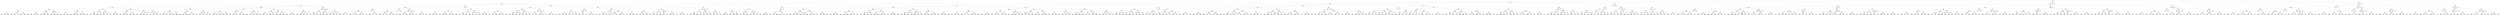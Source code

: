 digraph mytree{
P [label="P\n1469565"]
P->PA
PA [label="PA\n1469565"]
PA->PAA
PAA [label="PAA\n1469595"]
PAA->PAAA
PAAA [label="PAAA\n1469590"]
PAAA->PAAAA
PAAAA [label="PAAAA\n1469830"]
PAAAA->PAAAAA
PAAAAA [label="PAAAAA\n1469490"]
PAAAAA->PAAAAAA
PAAAAAA [label="PAAAAAA\n1469490"]
PAAAAAA->PAAAAAAA
PAAAAAAA [label="PAAAAAAA\n1469340"]
PAAAAAAA->PAAAAAAAA
PAAAAAAAA [label="PAAAAAAAA\n1469340"]
PAAAAAAA->PAAAAAAAB
PAAAAAAAB [label="PAAAAAAAB\n1469715"]
PAAAAAAA->PAAAAAAAC
PAAAAAAAC [label="PAAAAAAAC\n1469455"]
PAAAAAA->PAAAAAAB
PAAAAAAB [label="PAAAAAAB\n1469170"]
PAAAAAAB->PAAAAAABA
PAAAAAABA [label="PAAAAAABA\n1469170"]
PAAAAAAB->PAAAAAABB
PAAAAAABB [label="PAAAAAABB\n0"]
PAAAAAAB->PAAAAAABC
PAAAAAABC [label="PAAAAAABC\n0"]
PAAAAAA->PAAAAAAC
PAAAAAAC [label="PAAAAAAC\n1469490"]
PAAAAAAC->PAAAAAACA
PAAAAAACA [label="PAAAAAACA\n1469490"]
PAAAAAAC->PAAAAAACB
PAAAAAACB [label="PAAAAAACB\n1469865"]
PAAAAAAC->PAAAAAACC
PAAAAAACC [label="PAAAAAACC\n1469610"]
PAAAAA->PAAAAAB
PAAAAAB [label="PAAAAAB\n1469530"]
PAAAAAB->PAAAAABA
PAAAAABA [label="PAAAAABA\n1469360"]
PAAAAABA->PAAAAABAA
PAAAAABAA [label="PAAAAABAA\n1469360"]
PAAAAABA->PAAAAABAB
PAAAAABAB [label="PAAAAABAB\n1469810"]
PAAAAABA->PAAAAABAC
PAAAAABAC [label="PAAAAABAC\n1470085"]
PAAAAAB->PAAAAABB
PAAAAABB [label="PAAAAABB\n1469530"]
PAAAAABB->PAAAAABBA
PAAAAABBA [label="PAAAAABBA\n1469530"]
PAAAAABB->PAAAAABBB
PAAAAABBB [label="PAAAAABBB\n1469980"]
PAAAAABB->PAAAAABBC
PAAAAABBC [label="PAAAAABBC\n1470255"]
PAAAAAB->PAAAAABC
PAAAAABC [label="PAAAAABC\n0"]
PAAAAA->PAAAAAC
PAAAAAC [label="PAAAAAC\n1469590"]
PAAAAAC->PAAAAACA
PAAAAACA [label="PAAAAACA\n1469590"]
PAAAAACA->PAAAAACAA
PAAAAACAA [label="PAAAAACAA\n1469590"]
PAAAAACA->PAAAAACAB
PAAAAACAB [label="PAAAAACAB\n1469665"]
PAAAAACA->PAAAAACAC
PAAAAACAC [label="PAAAAACAC\n1471010"]
PAAAAAC->PAAAAACB
PAAAAACB [label="PAAAAACB\n0"]
PAAAAAC->PAAAAACC
PAAAAACC [label="PAAAAACC\n0"]
PAAAA->PAAAAB
PAAAAB [label="PAAAAB\n1469730"]
PAAAAB->PAAAABA
PAAAABA [label="PAAAABA\n1469730"]
PAAAABA->PAAAABAA
PAAAABAA [label="PAAAABAA\n1469540"]
PAAAABAA->PAAAABAAA
PAAAABAAA [label="PAAAABAAA\n1469540"]
PAAAABAA->PAAAABAAB
PAAAABAAB [label="PAAAABAAB\n1469915"]
PAAAABAA->PAAAABAAC
PAAAABAAC [label="PAAAABAAC\n1469660"]
PAAAABA->PAAAABAB
PAAAABAB [label="PAAAABAB\n1469690"]
PAAAABAB->PAAAABABA
PAAAABABA [label="PAAAABABA\n1469690"]
PAAAABAB->PAAAABABB
PAAAABABB [label="PAAAABABB\n1469960"]
PAAAABAB->PAAAABABC
PAAAABABC [label="PAAAABABC\n1469805"]
PAAAABA->PAAAABAC
PAAAABAC [label="PAAAABAC\n1469730"]
PAAAABAC->PAAAABACA
PAAAABACA [label="PAAAABACA\n1469730"]
PAAAABAC->PAAAABACB
PAAAABACB [label="PAAAABACB\n1470105"]
PAAAABAC->PAAAABACC
PAAAABACC [label="PAAAABACC\n1469850"]
PAAAAB->PAAAABB
PAAAABB [label="PAAAABB\n1469975"]
PAAAABB->PAAAABBA
PAAAABBA [label="PAAAABBA\n1469975"]
PAAAABBA->PAAAABBAA
PAAAABBAA [label="PAAAABBAA\n1469975"]
PAAAABBA->PAAAABBAB
PAAAABBAB [label="PAAAABBAB\n1470325"]
PAAAABBA->PAAAABBAC
PAAAABBAC [label="PAAAABBAC\n1470600"]
PAAAABB->PAAAABBB
PAAAABBB [label="PAAAABBB\n0"]
PAAAABB->PAAAABBC
PAAAABBC [label="PAAAABBC\n0"]
PAAAAB->PAAAABC
PAAAABC [label="PAAAABC\n1469790"]
PAAAABC->PAAAABCA
PAAAABCA [label="PAAAABCA\n1469790"]
PAAAABCA->PAAAABCAA
PAAAABCAA [label="PAAAABCAA\n1469790"]
PAAAABCA->PAAAABCAB
PAAAABCAB [label="PAAAABCAB\n1469865"]
PAAAABCA->PAAAABCAC
PAAAABCAC [label="PAAAABCAC\n1471210"]
PAAAABC->PAAAABCB
PAAAABCB [label="PAAAABCB\n0"]
PAAAABC->PAAAABCC
PAAAABCC [label="PAAAABCC\n0"]
PAAAA->PAAAAC
PAAAAC [label="PAAAAC\n1469830"]
PAAAAC->PAAAACA
PAAAACA [label="PAAAACA\n1469830"]
PAAAACA->PAAAACAA
PAAAACAA [label="PAAAACAA\n1469760"]
PAAAACAA->PAAAACAAA
PAAAACAAA [label="PAAAACAAA\n1469760"]
PAAAACAA->PAAAACAAB
PAAAACAAB [label="PAAAACAAB\n1470135"]
PAAAACAA->PAAAACAAC
PAAAACAAC [label="PAAAACAAC\n1469880"]
PAAAACA->PAAAACAB
PAAAACAB [label="PAAAACAB\n1469800"]
PAAAACAB->PAAAACABA
PAAAACABA [label="PAAAACABA\n1469800"]
PAAAACAB->PAAAACABB
PAAAACABB [label="PAAAACABB\n1470170"]
PAAAACAB->PAAAACABC
PAAAACABC [label="PAAAACABC\n1469920"]
PAAAACA->PAAAACAC
PAAAACAC [label="PAAAACAC\n1469830"]
PAAAACAC->PAAAACACA
PAAAACACA [label="PAAAACACA\n1469830"]
PAAAACAC->PAAAACACB
PAAAACACB [label="PAAAACACB\n1470205"]
PAAAACAC->PAAAACACC
PAAAACACC [label="PAAAACACC\n1469950"]
PAAAAC->PAAAACB
PAAAACB [label="PAAAACB\n1470040"]
PAAAACB->PAAAACBA
PAAAACBA [label="PAAAACBA\n1470040"]
PAAAACBA->PAAAACBAA
PAAAACBAA [label="PAAAACBAA\n1470040"]
PAAAACBA->PAAAACBAB
PAAAACBAB [label="PAAAACBAB\n1470395"]
PAAAACBA->PAAAACBAC
PAAAACBAC [label="PAAAACBAC\n1470770"]
PAAAACB->PAAAACBB
PAAAACBB [label="PAAAACBB\n0"]
PAAAACB->PAAAACBC
PAAAACBC [label="PAAAACBC\n0"]
PAAAAC->PAAAACC
PAAAACC [label="PAAAACC\n1470015"]
PAAAACC->PAAAACCA
PAAAACCA [label="PAAAACCA\n1470015"]
PAAAACCA->PAAAACCAA
PAAAACCAA [label="PAAAACCAA\n1470015"]
PAAAACCA->PAAAACCAB
PAAAACCAB [label="PAAAACCAB\n1470085"]
PAAAACCA->PAAAACCAC
PAAAACCAC [label="PAAAACCAC\n1471335"]
PAAAACC->PAAAACCB
PAAAACCB [label="PAAAACCB\n0"]
PAAAACC->PAAAACCC
PAAAACCC [label="PAAAACCC\n0"]
PAAA->PAAAB
PAAAB [label="PAAAB\n1469590"]
PAAAB->PAAABA
PAAABA [label="PAAABA\n1469260"]
PAAABA->PAAABAA
PAAABAA [label="PAAABAA\n1470850"]
PAAABAA->PAAABAAA
PAAABAAA [label="PAAABAAA\n1470850"]
PAAABAAA->PAAABAAAA
PAAABAAAA [label="PAAABAAAA\n1470850"]
PAAABAAA->PAAABAAAB
PAAABAAAB [label="PAAABAAAB\n1471225"]
PAAABAAA->PAAABAAAC
PAAABAAAC [label="PAAABAAAC\n1472165"]
PAAABAA->PAAABAAB
PAAABAAB [label="PAAABAAB\n0"]
PAAABAA->PAAABAAC
PAAABAAC [label="PAAABAAC\n0"]
PAAABA->PAAABAB
PAAABAB [label="PAAABAB\n1469260"]
PAAABAB->PAAABABA
PAAABABA [label="PAAABABA\n1468840"]
PAAABABA->PAAABABAA
PAAABABAA [label="PAAABABAA\n1468840"]
PAAABABA->PAAABABAB
PAAABABAB [label="PAAABABAB\n1469615"]
PAAABABA->PAAABABAC
PAAABABAC [label="PAAABABAC\n1470065"]
PAAABAB->PAAABABB
PAAABABB [label="PAAABABB\n1469260"]
PAAABABB->PAAABABBA
PAAABABBA [label="PAAABABBA\n1469260"]
PAAABABB->PAAABABBB
PAAABABBB [label="PAAABABBB\n1470030"]
PAAABABB->PAAABABBC
PAAABABBC [label="PAAABABBC\n1470385"]
PAAABAB->PAAABABC
PAAABABC [label="PAAABABC\n1469110"]
PAAABABC->PAAABABCA
PAAABABCA [label="PAAABABCA\n1469110"]
PAAABABC->PAAABABCB
PAAABABCB [label="PAAABABCB\n0"]
PAAABABC->PAAABABCC
PAAABABCC [label="PAAABABCC\n0"]
PAAABA->PAAABAC
PAAABAC [label="PAAABAC\n1469290"]
PAAABAC->PAAABACA
PAAABACA [label="PAAABACA\n1469290"]
PAAABACA->PAAABACAA
PAAABACAA [label="PAAABACAA\n1469370"]
PAAABACA->PAAABACAB
PAAABACAB [label="PAAABACAB\n1469645"]
PAAABACA->PAAABACAC
PAAABACAC [label="PAAABACAC\n1469290"]
PAAABAC->PAAABACB
PAAABACB [label="PAAABACB\n0"]
PAAABAC->PAAABACC
PAAABACC [label="PAAABACC\n0"]
PAAAB->PAAABB
PAAABB [label="PAAABB\n1469490"]
PAAABB->PAAABBA
PAAABBA [label="PAAABBA\n1471405"]
PAAABBA->PAAABBAA
PAAABBAA [label="PAAABBAA\n1471405"]
PAAABBAA->PAAABBAAA
PAAABBAAA [label="PAAABBAAA\n1471405"]
PAAABBAA->PAAABBAAB
PAAABBAAB [label="PAAABBAAB\n1471680"]
PAAABBAA->PAAABBAAC
PAAABBAAC [label="PAAABBAAC\n1472715"]
PAAABBA->PAAABBAB
PAAABBAB [label="PAAABBAB\n0"]
PAAABBA->PAAABBAC
PAAABBAC [label="PAAABBAC\n0"]
PAAABB->PAAABBB
PAAABBB [label="PAAABBB\n1469490"]
PAAABBB->PAAABBBA
PAAABBBA [label="PAAABBBA\n1469455"]
PAAABBBA->PAAABBBAA
PAAABBBAA [label="PAAABBBAA\n1469455"]
PAAABBBA->PAAABBBAB
PAAABBBAB [label="PAAABBBAB\n1470225"]
PAAABBBA->PAAABBBAC
PAAABBBAC [label="PAAABBBAC\n1470580"]
PAAABBB->PAAABBBB
PAAABBBB [label="PAAABBBB\n1469305"]
PAAABBBB->PAAABBBBA
PAAABBBBA [label="PAAABBBBA\n1469305"]
PAAABBBB->PAAABBBBB
PAAABBBBB [label="PAAABBBBB\n0"]
PAAABBBB->PAAABBBBC
PAAABBBBC [label="PAAABBBBC\n0"]
PAAABBB->PAAABBBC
PAAABBBC [label="PAAABBBC\n1469490"]
PAAABBBC->PAAABBBCA
PAAABBBCA [label="PAAABBBCA\n1469490"]
PAAABBBC->PAAABBBCB
PAAABBBCB [label="PAAABBBCB\n1470365"]
PAAABBBC->PAAABBBCC
PAAABBBCC [label="PAAABBBCC\n1470720"]
PAAABB->PAAABBC
PAAABBC [label="PAAABBC\n1469490"]
PAAABBC->PAAABBCA
PAAABBCA [label="PAAABBCA\n1469490"]
PAAABBCA->PAAABBCAA
PAAABBCAA [label="PAAABBCAA\n1469570"]
PAAABBCA->PAAABBCAB
PAAABBCAB [label="PAAABBCAB\n1469945"]
PAAABBCA->PAAABBCAC
PAAABBCAC [label="PAAABBCAC\n1469490"]
PAAABBC->PAAABBCB
PAAABBCB [label="PAAABBCB\n0"]
PAAABBC->PAAABBCC
PAAABBCC [label="PAAABBCC\n0"]
PAAAB->PAAABC
PAAABC [label="PAAABC\n1469590"]
PAAABC->PAAABCA
PAAABCA [label="PAAABCA\n1471615"]
PAAABCA->PAAABCAA
PAAABCAA [label="PAAABCAA\n1471615"]
PAAABCAA->PAAABCAAA
PAAABCAAA [label="PAAABCAAA\n1471615"]
PAAABCAA->PAAABCAAB
PAAABCAAB [label="PAAABCAAB\n1471990"]
PAAABCAA->PAAABCAAC
PAAABCAAC [label="PAAABCAAC\n1472915"]
PAAABCA->PAAABCAB
PAAABCAB [label="PAAABCAB\n0"]
PAAABCA->PAAABCAC
PAAABCAC [label="PAAABCAC\n0"]
PAAABC->PAAABCB
PAAABCB [label="PAAABCB\n1469590"]
PAAABCB->PAAABCBA
PAAABCBA [label="PAAABCBA\n1469520"]
PAAABCBA->PAAABCBAA
PAAABCBAA [label="PAAABCBAA\n1469520"]
PAAABCBA->PAAABCBAB
PAAABCBAB [label="PAAABCBAB\n1470295"]
PAAABCBA->PAAABCBAC
PAAABCBAC [label="PAAABCBAC\n1470750"]
PAAABCB->PAAABCBB
PAAABCBB [label="PAAABCBB\n1469560"]
PAAABCBB->PAAABCBBA
PAAABCBBA [label="PAAABCBBA\n1469560"]
PAAABCBB->PAAABCBBB
PAAABCBBB [label="PAAABCBBB\n1470430"]
PAAABCBB->PAAABCBBC
PAAABCBBC [label="PAAABCBBC\n1470785"]
PAAABCB->PAAABCBC
PAAABCBC [label="PAAABCBC\n1469590"]
PAAABCBC->PAAABCBCA
PAAABCBCA [label="PAAABCBCA\n1469590"]
PAAABCBC->PAAABCBCB
PAAABCBCB [label="PAAABCBCB\n1470460"]
PAAABCBC->PAAABCBCC
PAAABCBCC [label="PAAABCBCC\n1470815"]
PAAABC->PAAABCC
PAAABCC [label="PAAABCC\n1469705"]
PAAABCC->PAAABCCA
PAAABCCA [label="PAAABCCA\n1469705"]
PAAABCCA->PAAABCCAA
PAAABCCAA [label="PAAABCCAA\n1469885"]
PAAABCCA->PAAABCCAB
PAAABCCAB [label="PAAABCCAB\n1470155"]
PAAABCCA->PAAABCCAC
PAAABCCAC [label="PAAABCCAC\n1469705"]
PAAABCC->PAAABCCB
PAAABCCB [label="PAAABCCB\n0"]
PAAABCC->PAAABCCC
PAAABCCC [label="PAAABCCC\n0"]
PAAA->PAAAC
PAAAC [label="PAAAC\n1469610"]
PAAAC->PAAACA
PAAACA [label="PAAACA\n1469610"]
PAAACA->PAAACAA
PAAACAA [label="PAAACAA\n1469610"]
PAAACAA->PAAACAAA
PAAACAAA [label="PAAACAAA\n1469610"]
PAAACAAA->PAAACAAAA
PAAACAAAA [label="PAAACAAAA\n1469610"]
PAAACAAA->PAAACAAAB
PAAACAAAB [label="PAAACAAAB\n1470585"]
PAAACAAA->PAAACAAAC
PAAACAAAC [label="PAAACAAAC\n1471035"]
PAAACAA->PAAACAAB
PAAACAAB [label="PAAACAAB\n0"]
PAAACAA->PAAACAAC
PAAACAAC [label="PAAACAAC\n0"]
PAAACA->PAAACAB
PAAACAB [label="PAAACAB\n1469975"]
PAAACAB->PAAACABA
PAAACABA [label="PAAACABA\n1469975"]
PAAACABA->PAAACABAA
PAAACABAA [label="PAAACABAA\n1469975"]
PAAACABA->PAAACABAB
PAAACABAB [label="PAAACABAB\n1470250"]
PAAACABA->PAAACABAC
PAAACABAC [label="PAAACABAC\n1469995"]
PAAACAB->PAAACABB
PAAACABB [label="PAAACABB\n0"]
PAAACAB->PAAACABC
PAAACABC [label="PAAACABC\n0"]
PAAACA->PAAACAC
PAAACAC [label="PAAACAC\n1471285"]
PAAACAC->PAAACACA
PAAACACA [label="PAAACACA\n1471285"]
PAAACACA->PAAACACAA
PAAACACAA [label="PAAACACAA\n1471285"]
PAAACACA->PAAACACAB
PAAACACAB [label="PAAACACAB\n1471560"]
PAAACACA->PAAACACAC
PAAACACAC [label="PAAACACAC\n1471405"]
PAAACAC->PAAACACB
PAAACACB [label="PAAACACB\n0"]
PAAACAC->PAAACACC
PAAACACC [label="PAAACACC\n0"]
PAAAC->PAAACB
PAAACB [label="PAAACB\n0"]
PAAAC->PAAACC
PAAACC [label="PAAACC\n0"]
PAA->PAAB
PAAB [label="PAAB\n1469590"]
PAAB->PAABA
PAABA [label="PAABA\n1469590"]
PAABA->PAABAA
PAABAA [label="PAABAA\n1469350"]
PAABAA->PAABAAA
PAABAAA [label="PAABAAA\n1469350"]
PAABAAA->PAABAAAA
PAABAAAA [label="PAABAAAA\n1468920"]
PAABAAAA->PAABAAAAA
PAABAAAAA [label="PAABAAAAA\n1468920"]
PAABAAAA->PAABAAAAB
PAABAAAAB [label="PAABAAAAB\n0"]
PAABAAAA->PAABAAAAC
PAABAAAAC [label="PAABAAAAC\n0"]
PAABAAA->PAABAAAB
PAABAAAB [label="PAABAAAB\n1469350"]
PAABAAAB->PAABAAABA
PAABAAABA [label="PAABAAABA\n1469350"]
PAABAAAB->PAABAAABB
PAABAAABB [label="PAABAAABB\n0"]
PAABAAAB->PAABAAABC
PAABAAABC [label="PAABAAABC\n0"]
PAABAAA->PAABAAAC
PAABAAAC [label="PAABAAAC\n1469095"]
PAABAAAC->PAABAAACA
PAABAAACA [label="PAABAAACA\n1469095"]
PAABAAAC->PAABAAACB
PAABAAACB [label="PAABAAACB\n0"]
PAABAAAC->PAABAAACC
PAABAAACC [label="PAABAAACC\n0"]
PAABAA->PAABAAB
PAABAAB [label="PAABAAB\n0"]
PAABAA->PAABAAC
PAABAAC [label="PAABAAC\n0"]
PAABA->PAABAB
PAABAB [label="PAABAB\n1468765"]
PAABAB->PAABABA
PAABABA [label="PAABABA\n1468765"]
PAABABA->PAABABAA
PAABABAA [label="PAABABAA\n1468765"]
PAABABAA->PAABABAAA
PAABABAAA [label="PAABABAAA\n1468765"]
PAABABAA->PAABABAAB
PAABABAAB [label="PAABABAAB\n0"]
PAABABAA->PAABABAAC
PAABABAAC [label="PAABABAAC\n0"]
PAABABA->PAABABAB
PAABABAB [label="PAABABAB\n1468485"]
PAABABAB->PAABABABA
PAABABABA [label="PAABABABA\n1468485"]
PAABABAB->PAABABABB
PAABABABB [label="PAABABABB\n0"]
PAABABAB->PAABABABC
PAABABABC [label="PAABABABC\n0"]
PAABABA->PAABABAC
PAABABAC [label="PAABABAC\n1468190"]
PAABABAC->PAABABACA
PAABABACA [label="PAABABACA\n1468190"]
PAABABAC->PAABABACB
PAABABACB [label="PAABABACB\n0"]
PAABABAC->PAABABACC
PAABABACC [label="PAABABACC\n0"]
PAABAB->PAABABB
PAABABB [label="PAABABB\n0"]
PAABAB->PAABABC
PAABABC [label="PAABABC\n0"]
PAABA->PAABAC
PAABAC [label="PAABAC\n1469590"]
PAABAC->PAABACA
PAABACA [label="PAABACA\n1469590"]
PAABACA->PAABACAA
PAABACAA [label="PAABACAA\n1469545"]
PAABACAA->PAABACAAA
PAABACAAA [label="PAABACAAA\n1469545"]
PAABACAA->PAABACAAB
PAABACAAB [label="PAABACAAB\n0"]
PAABACAA->PAABACAAC
PAABACAAC [label="PAABACAAC\n0"]
PAABACA->PAABACAB
PAABACAB [label="PAABACAB\n1469395"]
PAABACAB->PAABACABA
PAABACABA [label="PAABACABA\n1469395"]
PAABACAB->PAABACABB
PAABACABB [label="PAABACABB\n0"]
PAABACAB->PAABACABC
PAABACABC [label="PAABACABC\n0"]
PAABACA->PAABACAC
PAABACAC [label="PAABACAC\n1469590"]
PAABACAC->PAABACACA
PAABACACA [label="PAABACACA\n1469590"]
PAABACAC->PAABACACB
PAABACACB [label="PAABACACB\n0"]
PAABACAC->PAABACACC
PAABACACC [label="PAABACACC\n0"]
PAABAC->PAABACB
PAABACB [label="PAABACB\n0"]
PAABAC->PAABACC
PAABACC [label="PAABACC\n0"]
PAAB->PAABB
PAABB [label="PAABB\n0"]
PAAB->PAABC
PAABC [label="PAABC\n0"]
PAA->PAAC
PAAC [label="PAAC\n1469595"]
PAAC->PAACA
PAACA [label="PAACA\n1469840"]
PAACA->PAACAA
PAACAA [label="PAACAA\n1469735"]
PAACAA->PAACAAA
PAACAAA [label="PAACAAA\n1469735"]
PAACAAA->PAACAAAA
PAACAAAA [label="PAACAAAA\n1469650"]
PAACAAAA->PAACAAAAA
PAACAAAAA [label="PAACAAAAA\n1469650"]
PAACAAAA->PAACAAAAB
PAACAAAAB [label="PAACAAAAB\n1469925"]
PAACAAAA->PAACAAAAC
PAACAAAAC [label="PAACAAAAC\n1469670"]
PAACAAA->PAACAAAB
PAACAAAB [label="PAACAAAB\n1469695"]
PAACAAAB->PAACAAABA
PAACAAABA [label="PAACAAABA\n1469695"]
PAACAAAB->PAACAAABB
PAACAAABB [label="PAACAAABB\n1470070"]
PAACAAAB->PAACAAABC
PAACAAABC [label="PAACAAABC\n1469815"]
PAACAAA->PAACAAAC
PAACAAAC [label="PAACAAAC\n1469735"]
PAACAAAC->PAACAAACA
PAACAAACA [label="PAACAAACA\n1469735"]
PAACAAAC->PAACAAACB
PAACAAACB [label="PAACAAACB\n1470105"]
PAACAAAC->PAACAAACC
PAACAAACC [label="PAACAAACC\n1469855"]
PAACAA->PAACAAB
PAACAAB [label="PAACAAB\n1469835"]
PAACAAB->PAACAABA
PAACAABA [label="PAACAABA\n1469835"]
PAACAABA->PAACAABAA
PAACAABAA [label="PAACAABAA\n1469835"]
PAACAABA->PAACAABAB
PAACAABAB [label="PAACAABAB\n1470285"]
PAACAABA->PAACAABAC
PAACAABAC [label="PAACAABAC\n1470560"]
PAACAAB->PAACAABB
PAACAABB [label="PAACAABB\n0"]
PAACAAB->PAACAABC
PAACAABC [label="PAACAABC\n0"]
PAACAA->PAACAAC
PAACAAC [label="PAACAAC\n1469800"]
PAACAAC->PAACAACA
PAACAACA [label="PAACAACA\n1469800"]
PAACAACA->PAACAACAA
PAACAACAA [label="PAACAACAA\n1469800"]
PAACAACA->PAACAACAB
PAACAACAB [label="PAACAACAB\n1469975"]
PAACAACA->PAACAACAC
PAACAACAC [label="PAACAACAC\n1471220"]
PAACAAC->PAACAACB
PAACAACB [label="PAACAACB\n0"]
PAACAAC->PAACAACC
PAACAACC [label="PAACAACC\n0"]
PAACA->PAACAB
PAACAB [label="PAACAB\n1469840"]
PAACAB->PAACABA
PAACABA [label="PAACABA\n1469840"]
PAACABA->PAACABAA
PAACABAA [label="PAACABAA\n1469770"]
PAACABAA->PAACABAAA
PAACABAAA [label="PAACABAAA\n1469770"]
PAACABAA->PAACABAAB
PAACABAAB [label="PAACABAAB\n1470045"]
PAACABAA->PAACABAAC
PAACABAAC [label="PAACABAAC\n1469890"]
PAACABA->PAACABAB
PAACABAB [label="PAACABAB\n1469810"]
PAACABAB->PAACABABA
PAACABABA [label="PAACABABA\n1469810"]
PAACABAB->PAACABABB
PAACABABB [label="PAACABABB\n1470180"]
PAACABAB->PAACABABC
PAACABABC [label="PAACABABC\n1469930"]
PAACABA->PAACABAC
PAACABAC [label="PAACABAC\n1469840"]
PAACABAC->PAACABACA
PAACABACA [label="PAACABACA\n1469840"]
PAACABAC->PAACABACB
PAACABACB [label="PAACABACB\n1470110"]
PAACABAC->PAACABACC
PAACABACC [label="PAACABACC\n1469860"]
PAACAB->PAACABB
PAACABB [label="PAACABB\n1470050"]
PAACABB->PAACABBA
PAACABBA [label="PAACABBA\n1470050"]
PAACABBA->PAACABBAA
PAACABBAA [label="PAACABBAA\n1470050"]
PAACABBA->PAACABBAB
PAACABBAB [label="PAACABBAB\n1470405"]
PAACABBA->PAACABBAC
PAACABBAC [label="PAACABBAC\n1470780"]
PAACABB->PAACABBB
PAACABBB [label="PAACABBB\n0"]
PAACABB->PAACABBC
PAACABBC [label="PAACABBC\n0"]
PAACAB->PAACABC
PAACABC [label="PAACABC\n1469925"]
PAACABC->PAACABCA
PAACABCA [label="PAACABCA\n1469925"]
PAACABCA->PAACABCAA
PAACABCAA [label="PAACABCAA\n1469925"]
PAACABCA->PAACABCAB
PAACABCAB [label="PAACABCAB\n1470100"]
PAACABCA->PAACABCAC
PAACABCAC [label="PAACABCAC\n1471345"]
PAACABC->PAACABCB
PAACABCB [label="PAACABCB\n0"]
PAACABC->PAACABCC
PAACABCC [label="PAACABCC\n0"]
PAACA->PAACAC
PAACAC [label="PAACAC\n1469795"]
PAACAC->PAACACA
PAACACA [label="PAACACA\n1469795"]
PAACACA->PAACACAA
PAACACAA [label="PAACACAA\n1469770"]
PAACACAA->PAACACAAA
PAACACAAA [label="PAACACAAA\n1469770"]
PAACACAA->PAACACAAB
PAACACAAB [label="PAACACAAB\n0"]
PAACACAA->PAACACAAC
PAACACAAC [label="PAACACAAC\n0"]
PAACACA->PAACACAB
PAACACAB [label="PAACACAB\n1469795"]
PAACACAB->PAACACABA
PAACACABA [label="PAACACABA\n1469795"]
PAACACAB->PAACACABB
PAACACABB [label="PAACACABB\n0"]
PAACACAB->PAACACABC
PAACACABC [label="PAACACABC\n0"]
PAACACA->PAACACAC
PAACACAC [label="PAACACAC\n1469720"]
PAACACAC->PAACACACA
PAACACACA [label="PAACACACA\n1469720"]
PAACACAC->PAACACACB
PAACACACB [label="PAACACACB\n0"]
PAACACAC->PAACACACC
PAACACACC [label="PAACACACC\n0"]
PAACAC->PAACACB
PAACACB [label="PAACACB\n0"]
PAACAC->PAACACC
PAACACC [label="PAACACC\n0"]
PAAC->PAACB
PAACB [label="PAACB\n1469595"]
PAACB->PAACBA
PAACBA [label="PAACBA\n1469495"]
PAACBA->PAACBAA
PAACBAA [label="PAACBAA\n1471410"]
PAACBAA->PAACBAAA
PAACBAAA [label="PAACBAAA\n1471410"]
PAACBAAA->PAACBAAAA
PAACBAAAA [label="PAACBAAAA\n1471410"]
PAACBAAA->PAACBAAAB
PAACBAAAB [label="PAACBAAAB\n1471780"]
PAACBAAA->PAACBAAAC
PAACBAAAC [label="PAACBAAAC\n1472715"]
PAACBAA->PAACBAAB
PAACBAAB [label="PAACBAAB\n0"]
PAACBAA->PAACBAAC
PAACBAAC [label="PAACBAAC\n0"]
PAACBA->PAACBAB
PAACBAB [label="PAACBAB\n1469495"]
PAACBAB->PAACBABA
PAACBABA [label="PAACBABA\n1469315"]
PAACBABA->PAACBABAA
PAACBABAA [label="PAACBABAA\n1469315"]
PAACBABA->PAACBABAB
PAACBABAB [label="PAACBABAB\n0"]
PAACBABA->PAACBABAC
PAACBABAC [label="PAACBABAC\n0"]
PAACBAB->PAACBABB
PAACBABB [label="PAACBABB\n1469455"]
PAACBABB->PAACBABBA
PAACBABBA [label="PAACBABBA\n1469455"]
PAACBABB->PAACBABBB
PAACBABBB [label="PAACBABBB\n0"]
PAACBABB->PAACBABBC
PAACBABBC [label="PAACBABBC\n0"]
PAACBAB->PAACBABC
PAACBABC [label="PAACBABC\n1469495"]
PAACBABC->PAACBABCA
PAACBABCA [label="PAACBABCA\n1469495"]
PAACBABC->PAACBABCB
PAACBABCB [label="PAACBABCB\n0"]
PAACBABC->PAACBABCC
PAACBABCC [label="PAACBABCC\n0"]
PAACBA->PAACBAC
PAACBAC [label="PAACBAC\n0"]
PAACB->PAACBB
PAACBB [label="PAACBB\n1469595"]
PAACBB->PAACBBA
PAACBBA [label="PAACBBA\n1471620"]
PAACBBA->PAACBBAA
PAACBBAA [label="PAACBBAA\n1471620"]
PAACBBAA->PAACBBAAA
PAACBBAAA [label="PAACBBAAA\n1471620"]
PAACBBAA->PAACBBAAB
PAACBBAAB [label="PAACBBAAB\n1471995"]
PAACBBAA->PAACBBAAC
PAACBBAAC [label="PAACBBAAC\n1472915"]
PAACBBA->PAACBBAB
PAACBBAB [label="PAACBBAB\n0"]
PAACBBA->PAACBBAC
PAACBBAC [label="PAACBBAC\n0"]
PAACBB->PAACBBB
PAACBBB [label="PAACBBB\n1469595"]
PAACBBB->PAACBBBA
PAACBBBA [label="PAACBBBA\n1469530"]
PAACBBBA->PAACBBBAA
PAACBBBAA [label="PAACBBBAA\n1469530"]
PAACBBBA->PAACBBBAB
PAACBBBAB [label="PAACBBBAB\n0"]
PAACBBBA->PAACBBBAC
PAACBBBAC [label="PAACBBBAC\n0"]
PAACBBB->PAACBBBB
PAACBBBB [label="PAACBBBB\n1469565"]
PAACBBBB->PAACBBBBA
PAACBBBBA [label="PAACBBBBA\n1469565"]
PAACBBBB->PAACBBBBB
PAACBBBBB [label="PAACBBBBB\n0"]
PAACBBBB->PAACBBBBC
PAACBBBBC [label="PAACBBBBC\n0"]
PAACBBB->PAACBBBC
PAACBBBC [label="PAACBBBC\n1469595"]
PAACBBBC->PAACBBBCA
PAACBBBCA [label="PAACBBBCA\n1469595"]
PAACBBBC->PAACBBBCB
PAACBBBCB [label="PAACBBBCB\n1470365"]
PAACBBBC->PAACBBBCC
PAACBBBCC [label="PAACBBBCC\n1470725"]
PAACBB->PAACBBC
PAACBBC [label="PAACBBC\n1469715"]
PAACBBC->PAACBBCA
PAACBBCA [label="PAACBBCA\n1469715"]
PAACBBCA->PAACBBCAA
PAACBBCAA [label="PAACBBCAA\n1469890"]
PAACBBCA->PAACBBCAB
PAACBBCAB [label="PAACBBCAB\n1470165"]
PAACBBCA->PAACBBCAC
PAACBBCAC [label="PAACBBCAC\n1469715"]
PAACBBC->PAACBBCB
PAACBBCB [label="PAACBBCB\n0"]
PAACBBC->PAACBBCC
PAACBBCC [label="PAACBBCC\n0"]
PAACB->PAACBC
PAACBC [label="PAACBC\n1469550"]
PAACBC->PAACBCA
PAACBCA [label="PAACBCA\n1471610"]
PAACBCA->PAACBCAA
PAACBCAA [label="PAACBCAA\n1471610"]
PAACBCAA->PAACBCAAA
PAACBCAAA [label="PAACBCAAA\n1471610"]
PAACBCAA->PAACBCAAB
PAACBCAAB [label="PAACBCAAB\n1471980"]
PAACBCAA->PAACBCAAC
PAACBCAAC [label="PAACBCAAC\n1472905"]
PAACBCA->PAACBCAB
PAACBCAB [label="PAACBCAB\n0"]
PAACBCA->PAACBCAC
PAACBCAC [label="PAACBCAC\n0"]
PAACBC->PAACBCB
PAACBCB [label="PAACBCB\n1469550"]
PAACBCB->PAACBCBA
PAACBCBA [label="PAACBCBA\n1469525"]
PAACBCBA->PAACBCBAA
PAACBCBAA [label="PAACBCBAA\n1469525"]
PAACBCBA->PAACBCBAB
PAACBCBAB [label="PAACBCBAB\n0"]
PAACBCBA->PAACBCBAC
PAACBCBAC [label="PAACBCBAC\n0"]
PAACBCB->PAACBCBB
PAACBCBB [label="PAACBCBB\n1469550"]
PAACBCBB->PAACBCBBA
PAACBCBBA [label="PAACBCBBA\n1469550"]
PAACBCBB->PAACBCBBB
PAACBCBBB [label="PAACBCBBB\n0"]
PAACBCBB->PAACBCBBC
PAACBCBBC [label="PAACBCBBC\n0"]
PAACBCB->PAACBCBC
PAACBCBC [label="PAACBCBC\n1469475"]
PAACBCBC->PAACBCBCA
PAACBCBCA [label="PAACBCBCA\n1469475"]
PAACBCBC->PAACBCBCB
PAACBCBCB [label="PAACBCBCB\n0"]
PAACBCBC->PAACBCBCC
PAACBCBCC [label="PAACBCBCC\n0"]
PAACBC->PAACBCC
PAACBCC [label="PAACBCC\n0"]
PAAC->PAACC
PAACC [label="PAACC\n1469970"]
PAACC->PAACCA
PAACCA [label="PAACCA\n1469970"]
PAACCA->PAACCAA
PAACCAA [label="PAACCAA\n1469970"]
PAACCAA->PAACCAAA
PAACCAAA [label="PAACCAAA\n1469970"]
PAACCAAA->PAACCAAAA
PAACCAAAA [label="PAACCAAAA\n1469970"]
PAACCAAA->PAACCAAAB
PAACCAAAB [label="PAACCAAAB\n1470940"]
PAACCAAA->PAACCAAAC
PAACCAAAC [label="PAACCAAAC\n1471295"]
PAACCAA->PAACCAAB
PAACCAAB [label="PAACCAAB\n0"]
PAACCAA->PAACCAAC
PAACCAAC [label="PAACCAAC\n0"]
PAACCA->PAACCAB
PAACCAB [label="PAACCAB\n1470230"]
PAACCAB->PAACCABA
PAACCABA [label="PAACCABA\n1470230"]
PAACCABA->PAACCABAA
PAACCABAA [label="PAACCABAA\n1470230"]
PAACCABA->PAACCABAB
PAACCABAB [label="PAACCABAB\n1470605"]
PAACCABA->PAACCABAC
PAACCABAC [label="PAACCABAC\n1470350"]
PAACCAB->PAACCABB
PAACCABB [label="PAACCABB\n0"]
PAACCAB->PAACCABC
PAACCABC [label="PAACCABC\n0"]
PAACCA->PAACCAC
PAACCAC [label="PAACCAC\n1471545"]
PAACCAC->PAACCACA
PAACCACA [label="PAACCACA\n1471545"]
PAACCACA->PAACCACAA
PAACCACAA [label="PAACCACAA\n1471545"]
PAACCACA->PAACCACAB
PAACCACAB [label="PAACCACAB\n1471820"]
PAACCACA->PAACCACAC
PAACCACAC [label="PAACCACAC\n1471665"]
PAACCAC->PAACCACB
PAACCACB [label="PAACCACB\n0"]
PAACCAC->PAACCACC
PAACCACC [label="PAACCACC\n0"]
PAACC->PAACCB
PAACCB [label="PAACCB\n0"]
PAACC->PAACCC
PAACCC [label="PAACCC\n0"]
PA->PAB
PAB [label="PAB\n1469565"]
PAB->PABA
PABA [label="PABA\n1469535"]
PABA->PABAA
PABAA [label="PABAA\n1469790"]
PABAA->PABAAA
PABAAA [label="PABAAA\n1469790"]
PABAAA->PABAAAA
PABAAAA [label="PABAAAA\n1469790"]
PABAAAA->PABAAAAA
PABAAAAA [label="PABAAAAA\n1469790"]
PABAAAAA->PABAAAAAA
PABAAAAAA [label="PABAAAAAA\n1469790"]
PABAAAAA->PABAAAAAB
PABAAAAAB [label="PABAAAAAB\n1470770"]
PABAAAAA->PABAAAAAC
PABAAAAAC [label="PABAAAAAC\n1471015"]
PABAAAA->PABAAAAB
PABAAAAB [label="PABAAAAB\n0"]
PABAAAA->PABAAAAC
PABAAAAC [label="PABAAAAC\n0"]
PABAAA->PABAAAB
PABAAAB [label="PABAAAB\n1470455"]
PABAAAB->PABAAABA
PABAAABA [label="PABAAABA\n1469460"]
PABAAABA->PABAAABAA
PABAAABAA [label="PABAAABAA\n1469460"]
PABAAABA->PABAAABAB
PABAAABAB [label="PABAAABAB\n1469635"]
PABAAABA->PABAAABAC
PABAAABAC [label="PABAAABAC\n1469580"]
PABAAAB->PABAAABB
PABAAABB [label="PABAAABB\n1470455"]
PABAAABB->PABAAABBA
PABAAABBA [label="PABAAABBA\n1470535"]
PABAAABB->PABAAABBB
PABAAABBB [label="PABAAABBB\n1470810"]
PABAAABB->PABAAABBC
PABAAABBC [label="PABAAABBC\n1470455"]
PABAAAB->PABAAABC
PABAAABC [label="PABAAABC\n0"]
PABAAA->PABAAAC
PABAAAC [label="PABAAAC\n1473310"]
PABAAAC->PABAAACA
PABAAACA [label="PABAAACA\n1473310"]
PABAAACA->PABAAACAA
PABAAACAA [label="PABAAACAA\n1473310"]
PABAAACA->PABAAACAB
PABAAACAB [label="PABAAACAB\n1474485"]
PABAAACA->PABAAACAC
PABAAACAC [label="PABAAACAC\n1476160"]
PABAAAC->PABAAACB
PABAAACB [label="PABAAACB\n0"]
PABAAAC->PABAAACC
PABAAACC [label="PABAAACC\n0"]
PABAA->PABAAB
PABAAB [label="PABAAB\n0"]
PABAA->PABAAC
PABAAC [label="PABAAC\n0"]
PABA->PABAB
PABAB [label="PABAB\n1469535"]
PABAB->PABABA
PABABA [label="PABABA\n1468570"]
PABABA->PABABAA
PABABAA [label="PABABAA\n1468770"]
PABABAA->PABABAAA
PABABAAA [label="PABABAAA\n1468095"]
PABABAAA->PABABAAAA
PABABAAAA [label="PABABAAAA\n1468175"]
PABABAAA->PABABAAAB
PABABAAAB [label="PABABAAAB\n1468095"]
PABABAAA->PABABAAAC
PABABAAAC [label="PABABAAAC\n1468350"]
PABABAA->PABABAAB
PABABAAB [label="PABABAAB\n1468770"]
PABABAAB->PABABAABA
PABABAABA [label="PABABAABA\n1468850"]
PABABAAB->PABABAABB
PABABAABB [label="PABABAABB\n1468770"]
PABABAAB->PABABAABC
PABABAABC [label="PABABAABC\n1469130"]
PABABAA->PABABAAC
PABABAAC [label="PABABAAC\n1468470"]
PABABAAC->PABABAACA
PABABAACA [label="PABABAACA\n1468470"]
PABABAAC->PABABAACB
PABABAACB [label="PABABAACB\n0"]
PABABAAC->PABABAACC
PABABAACC [label="PABABAACC\n0"]
PABABA->PABABAB
PABABAB [label="PABABAB\n1469275"]
PABABAB->PABABABA
PABABABA [label="PABABABA\n1469275"]
PABABABA->PABABABAA
PABABABAA [label="PABABABAA\n1469275"]
PABABABA->PABABABAB
PABABABAB [label="PABABABAB\n1469720"]
PABABABA->PABABABAC
PABABABAC [label="PABABABAC\n1469895"]
PABABAB->PABABABB
PABABABB [label="PABABABB\n0"]
PABABAB->PABABABC
PABABABC [label="PABABABC\n0"]
PABABA->PABABAC
PABABAC [label="PABABAC\n1468570"]
PABABAC->PABABACA
PABABACA [label="PABABACA\n1468000"]
PABABACA->PABABACAA
PABABACAA [label="PABABACAA\n1468025"]
PABABACA->PABABACAB
PABABACAB [label="PABABACAB\n1468000"]
PABABACA->PABABACAC
PABABACAC [label="PABABACAC\n1468980"]
PABABAC->PABABACB
PABABACB [label="PABABACB\n1467630"]
PABABACB->PABABACBA
PABABACBA [label="PABABACBA\n1467630"]
PABABACB->PABABACBB
PABABACBB [label="PABABACBB\n0"]
PABABACB->PABABACBC
PABABACBC [label="PABABACBC\n0"]
PABABAC->PABABACC
PABABACC [label="PABABACC\n1468570"]
PABABACC->PABABACCA
PABABACCA [label="PABABACCA\n1468570"]
PABABACC->PABABACCB
PABABACCB [label="PABABACCB\n1468645"]
PABABACC->PABABACCC
PABABACCC [label="PABABACCC\n1469520"]
PABAB->PABABB
PABABB [label="PABABB\n1468890"]
PABABB->PABABBA
PABABBA [label="PABABBA\n1469450"]
PABABBA->PABABBAA
PABABBAA [label="PABABBAA\n1468925"]
PABABBAA->PABABBAAA
PABABBAAA [label="PABABBAAA\n1469005"]
PABABBAA->PABABBAAB
PABABBAAB [label="PABABBAAB\n1468925"]
PABABBAA->PABABBAAC
PABABBAAC [label="PABABBAAC\n1469280"]
PABABBA->PABABBAB
PABABBAB [label="PABABBAB\n1469450"]
PABABBAB->PABABBABA
PABABBABA [label="PABABBABA\n1469535"]
PABABBAB->PABABBABB
PABABBABB [label="PABABBABB\n1469450"]
PABABBAB->PABABBABC
PABABBABC [label="PABABBABC\n1469910"]
PABABBA->PABABBAC
PABABBAC [label="PABABBAC\n1469280"]
PABABBAC->PABABBACA
PABABBACA [label="PABABBACA\n1469280"]
PABABBAC->PABABBACB
PABABBACB [label="PABABBACB\n0"]
PABABBAC->PABABBACC
PABABBACC [label="PABABBACC\n0"]
PABABB->PABABBB
PABABBB [label="PABABBB\n1470500"]
PABABBB->PABABBBA
PABABBBA [label="PABABBBA\n1470500"]
PABABBBA->PABABBBAA
PABABBBAA [label="PABABBBAA\n1470500"]
PABABBBA->PABABBBAB
PABABBBAB [label="PABABBBAB\n1470750"]
PABABBBA->PABABBBAC
PABABBBAC [label="PABABBBAC\n1471025"]
PABABBB->PABABBBB
PABABBBB [label="PABABBBB\n0"]
PABABBB->PABABBBC
PABABBBC [label="PABABBBC\n0"]
PABABB->PABABBC
PABABBC [label="PABABBC\n1468890"]
PABABBC->PABABBCA
PABABBCA [label="PABABBCA\n1468735"]
PABABBCA->PABABBCAA
PABABBCAA [label="PABABBCAA\n1468735"]
PABABBCA->PABABBCAB
PABABBCAB [label="PABABBCAB\n1468810"]
PABABBCA->PABABBCAC
PABABBCAC [label="PABABBCAC\n1469785"]
PABABBC->PABABBCB
PABABBCB [label="PABABBCB\n1468460"]
PABABBCB->PABABBCBA
PABABBCBA [label="PABABBCBA\n1468460"]
PABABBCB->PABABBCBB
PABABBCBB [label="PABABBCBB\n0"]
PABABBCB->PABABBCBC
PABABBCBC [label="PABABBCBC\n0"]
PABABBC->PABABBCC
PABABBCC [label="PABABBCC\n1468890"]
PABABBCC->PABABBCCA
PABABBCCA [label="PABABBCCA\n1468890"]
PABABBCC->PABABBCCB
PABABBCCB [label="PABABBCCB\n1469065"]
PABABBCC->PABABBCCC
PABABBCCC [label="PABABBCCC\n1470040"]
PABAB->PABABC
PABABC [label="PABABC\n1469535"]
PABABC->PABABCA
PABABCA [label="PABABCA\n1469925"]
PABABCA->PABABCAA
PABABCAA [label="PABABCAA\n1469925"]
PABABCAA->PABABCAAA
PABABCAAA [label="PABABCAAA\n1470005"]
PABABCAA->PABABCAAB
PABABCAAB [label="PABABCAAB\n1469925"]
PABABCAA->PABABCAAC
PABABCAAC [label="PABABCAAC\n1470380"]
PABABCA->PABABCAB
PABABCAB [label="PABABCAB\n0"]
PABABCA->PABABCAC
PABABCAC [label="PABABCAC\n0"]
PABABC->PABABCB
PABABCB [label="PABABCB\n1471680"]
PABABCB->PABABCBA
PABABCBA [label="PABABCBA\n1471680"]
PABABCBA->PABABCBAA
PABABCBAA [label="PABABCBAA\n1471680"]
PABABCBA->PABABCBAB
PABABCBAB [label="PABABCBAB\n1471735"]
PABABCBA->PABABCBAC
PABABCBAC [label="PABABCBAC\n1472110"]
PABABCB->PABABCBB
PABABCBB [label="PABABCBB\n0"]
PABABCB->PABABCBC
PABABCBC [label="PABABCBC\n0"]
PABABC->PABABCC
PABABCC [label="PABABCC\n1469535"]
PABABCC->PABABCCA
PABABCCA [label="PABABCCA\n1469365"]
PABABCCA->PABABCCAA
PABABCCAA [label="PABABCCAA\n1469365"]
PABABCCA->PABABCCAB
PABABCCAB [label="PABABCCAB\n1469440"]
PABABCCA->PABABCCAC
PABABCCAC [label="PABABCCAC\n1470410"]
PABABCC->PABABCCB
PABABCCB [label="PABABCCB\n1469405"]
PABABCCB->PABABCCBA
PABABCCBA [label="PABABCCBA\n1469405"]
PABABCCB->PABABCCBB
PABABCCBB [label="PABABCCBB\n1469580"]
PABABCCB->PABABCCBC
PABABCCBC [label="PABABCCBC\n1470550"]
PABABCC->PABABCCC
PABABCCC [label="PABABCCC\n1469535"]
PABABCCC->PABABCCCA
PABABCCCA [label="PABABCCCA\n1469535"]
PABABCCC->PABABCCCB
PABABCCCB [label="PABABCCCB\n1469610"]
PABABCCC->PABABCCCC
PABABCCCC [label="PABABCCCC\n1470580"]
PABA->PABAC
PABAC [label="PABAC\n1469690"]
PABAC->PABACA
PABACA [label="PABACA\n1468325"]
PABACA->PABACAA
PABACAA [label="PABACAA\n1469285"]
PABACAA->PABACAAA
PABACAAA [label="PABACAAA\n1468725"]
PABACAAA->PABACAAAA
PABACAAAA [label="PABACAAAA\n1468725"]
PABACAAA->PABACAAAB
PABACAAAB [label="PABACAAAB\n1468745"]
PABACAAA->PABACAAAC
PABACAAAC [label="PABACAAAC\n1469000"]
PABACAA->PABACAAB
PABACAAB [label="PABACAAB\n1468330"]
PABACAAB->PABACAABA
PABACAABA [label="PABACAABA\n1468330"]
PABACAAB->PABACAABB
PABACAABB [label="PABACAABB\n0"]
PABACAAB->PABACAABC
PABACAABC [label="PABACAABC\n0"]
PABACAA->PABACAAC
PABACAAC [label="PABACAAC\n1469285"]
PABACAAC->PABACAACA
PABACAACA [label="PABACAACA\n1469370"]
PABACAAC->PABACAACB
PABACAACB [label="PABACAACB\n1469285"]
PABACAAC->PABACAACC
PABACAACC [label="PABACAACC\n1469645"]
PABACA->PABACAB
PABACAB [label="PABACAB\n1468325"]
PABACAB->PABACABA
PABACABA [label="PABACABA\n1467940"]
PABACABA->PABACABAA
PABACABAA [label="PABACABAA\n1467940"]
PABACABA->PABACABAB
PABACABAB [label="PABACABAB\n1468820"]
PABACABA->PABACABAC
PABACABAC [label="PABACABAC\n1469265"]
PABACAB->PABACABB
PABACABB [label="PABACABB\n1467445"]
PABACABB->PABACABBA
PABACABBA [label="PABACABBA\n1467445"]
PABACABB->PABACABBB
PABACABBB [label="PABACABBB\n0"]
PABACABB->PABACABBC
PABACABBC [label="PABACABBC\n0"]
PABACAB->PABACABC
PABACABC [label="PABACABC\n1468325"]
PABACABC->PABACABCA
PABACABCA [label="PABACABCA\n1468325"]
PABACABC->PABACABCB
PABACABCB [label="PABACABCB\n1469305"]
PABACABC->PABACABCC
PABACABCC [label="PABACABCC\n1469650"]
PABACA->PABACAC
PABACAC [label="PABACAC\n1469260"]
PABACAC->PABACACA
PABACACA [label="PABACACA\n1469260"]
PABACACA->PABACACAA
PABACACAA [label="PABACACAA\n1469260"]
PABACACA->PABACACAB
PABACACAB [label="PABACACAB\n1469535"]
PABACACA->PABACACAC
PABACACAC [label="PABACACAC\n1470880"]
PABACAC->PABACACB
PABACACB [label="PABACACB\n0"]
PABACAC->PABACACC
PABACACC [label="PABACACC\n0"]
PABAC->PABACB
PABACB [label="PABACB\n1469300"]
PABACB->PABACBA
PABACBA [label="PABACBA\n1469550"]
PABACBA->PABACBAA
PABACBAA [label="PABACBAA\n1469550"]
PABACBAA->PABACBAAA
PABACBAAA [label="PABACBAAA\n1469635"]
PABACBAA->PABACBAAB
PABACBAAB [label="PABACBAAB\n1469550"]
PABACBAA->PABACBAAC
PABACBAAC [label="PABACBAAC\n1469910"]
PABACBA->PABACBAB
PABACBAB [label="PABACBAB\n0"]
PABACBA->PABACBAC
PABACBAC [label="PABACBAC\n0"]
PABACB->PABACBB
PABACBB [label="PABACBB\n1469300"]
PABACBB->PABACBBA
PABACBBA [label="PABACBBA\n1468675"]
PABACBBA->PABACBBAA
PABACBBAA [label="PABACBBAA\n1468675"]
PABACBBA->PABACBBAB
PABACBBAB [label="PABACBBAB\n1469655"]
PABACBBA->PABACBBAC
PABACBBAC [label="PABACBBAC\n1469900"]
PABACBB->PABACBBB
PABACBBB [label="PABACBBB\n1469050"]
PABACBBB->PABACBBBA
PABACBBBA [label="PABACBBBA\n1469050"]
PABACBBB->PABACBBBB
PABACBBBB [label="PABACBBBB\n1470025"]
PABACBBB->PABACBBBC
PABACBBBC [label="PABACBBBC\n1470175"]
PABACBB->PABACBBC
PABACBBC [label="PABACBBC\n1469300"]
PABACBBC->PABACBBCA
PABACBBCA [label="PABACBBCA\n1469300"]
PABACBBC->PABACBBCB
PABACBBCB [label="PABACBBCB\n1470380"]
PABACBBC->PABACBBCC
PABACBBCC [label="PABACBBCC\n1470525"]
PABACB->PABACBC
PABACBC [label="PABACBC\n1469410"]
PABACBC->PABACBCA
PABACBCA [label="PABACBCA\n1469410"]
PABACBCA->PABACBCAA
PABACBCAA [label="PABACBCAA\n1469410"]
PABACBCA->PABACBCAB
PABACBCAB [label="PABACBCAB\n1469690"]
PABACBCA->PABACBCAC
PABACBCAC [label="PABACBCAC\n1471030"]
PABACBC->PABACBCB
PABACBCB [label="PABACBCB\n0"]
PABACBC->PABACBCC
PABACBCC [label="PABACBCC\n0"]
PABAC->PABACC
PABACC [label="PABACC\n1469690"]
PABACC->PABACCA
PABACCA [label="PABACCA\n1469850"]
PABACCA->PABACCAA
PABACCAA [label="PABACCAA\n1469850"]
PABACCAA->PABACCAAA
PABACCAAA [label="PABACCAAA\n1469930"]
PABACCAA->PABACCAAB
PABACCAAB [label="PABACCAAB\n1469850"]
PABACCAA->PABACCAAC
PABACCAAC [label="PABACCAAC\n1470305"]
PABACCA->PABACCAB
PABACCAB [label="PABACCAB\n0"]
PABACCA->PABACCAC
PABACCAC [label="PABACCAC\n0"]
PABACC->PABACCB
PABACCB [label="PABACCB\n1469690"]
PABACCB->PABACCBA
PABACCBA [label="PABACCBA\n1469445"]
PABACCBA->PABACCBAA
PABACCBAA [label="PABACCBAA\n1469445"]
PABACCBA->PABACCBAB
PABACCBAB [label="PABACCBAB\n1470420"]
PABACCBA->PABACCBAC
PABACCBAC [label="PABACCBAC\n1470570"]
PABACCB->PABACCBB
PABACCBB [label="PABACCBB\n1469690"]
PABACCBB->PABACCBBA
PABACCBBA [label="PABACCBBA\n1469690"]
PABACCBB->PABACCBBB
PABACCBBB [label="PABACCBBB\n1470665"]
PABACCBB->PABACCBBC
PABACCBBC [label="PABACCBBC\n1470820"]
PABACCB->PABACCBC
PABACCBC [label="PABACCBC\n0"]
PABACC->PABACCC
PABACCC [label="PABACCC\n1469985"]
PABACCC->PABACCCA
PABACCCA [label="PABACCCA\n1469985"]
PABACCCA->PABACCCAA
PABACCCAA [label="PABACCCAA\n1469985"]
PABACCCA->PABACCCAB
PABACCCAB [label="PABACCCAB\n1470255"]
PABACCCA->PABACCCAC
PABACCCAC [label="PABACCCAC\n1471600"]
PABACCC->PABACCCB
PABACCCB [label="PABACCCB\n0"]
PABACCC->PABACCCC
PABACCCC [label="PABACCCC\n0"]
PAB->PABB
PABB [label="PABB\n1469560"]
PABB->PABBA
PABBA [label="PABBA\n1471245"]
PABBA->PABBAA
PABBAA [label="PABBAA\n1471245"]
PABBAA->PABBAAA
PABBAAA [label="PABBAAA\n1471325"]
PABBAAA->PABBAAAA
PABBAAAA [label="PABBAAAA\n1471325"]
PABBAAAA->PABBAAAAA
PABBAAAAA [label="PABBAAAAA\n1471325"]
PABBAAAA->PABBAAAAB
PABBAAAAB [label="PABBAAAAB\n1472300"]
PABBAAAA->PABBAAAAC
PABBAAAAC [label="PABBAAAAC\n1472450"]
PABBAAA->PABBAAAB
PABBAAAB [label="PABBAAAB\n0"]
PABBAAA->PABBAAAC
PABBAAAC [label="PABBAAAC\n0"]
PABBAA->PABBAAB
PABBAAB [label="PABBAAB\n1471245"]
PABBAAB->PABBAABA
PABBAABA [label="PABBAABA\n1471245"]
PABBAABA->PABBAABAA
PABBAABAA [label="PABBAABAA\n1471325"]
PABBAABA->PABBAABAB
PABBAABAB [label="PABBAABAB\n1471700"]
PABBAABA->PABBAABAC
PABBAABAC [label="PABBAABAC\n1471245"]
PABBAAB->PABBAABB
PABBAABB [label="PABBAABB\n0"]
PABBAAB->PABBAABC
PABBAABC [label="PABBAABC\n0"]
PABBAA->PABBAAC
PABBAAC [label="PABBAAC\n1475145"]
PABBAAC->PABBAACA
PABBAACA [label="PABBAACA\n1475145"]
PABBAACA->PABBAACAA
PABBAACAA [label="PABBAACAA\n1475145"]
PABBAACA->PABBAACAB
PABBAACAB [label="PABBAACAB\n1476415"]
PABBAACA->PABBAACAC
PABBAACAC [label="PABBAACAC\n1478070"]
PABBAAC->PABBAACB
PABBAACB [label="PABBAACB\n0"]
PABBAAC->PABBAACC
PABBAACC [label="PABBAACC\n0"]
PABBA->PABBAB
PABBAB [label="PABBAB\n0"]
PABBA->PABBAC
PABBAC [label="PABBAC\n0"]
PABB->PABBB
PABBB [label="PABBB\n1469560"]
PABBB->PABBBA
PABBBA [label="PABBBA\n1469460"]
PABBBA->PABBBAA
PABBBAA [label="PABBBAA\n1469735"]
PABBBAA->PABBBAAA
PABBBAAA [label="PABBBAAA\n1469735"]
PABBBAAA->PABBBAAAA
PABBBAAAA [label="PABBBAAAA\n1469920"]
PABBBAAA->PABBBAAAB
PABBBAAAB [label="PABBBAAAB\n1469735"]
PABBBAAA->PABBBAAAC
PABBBAAAC [label="PABBBAAAC\n1470190"]
PABBBAA->PABBBAAB
PABBBAAB [label="PABBBAAB\n0"]
PABBBAA->PABBBAAC
PABBBAAC [label="PABBBAAC\n0"]
PABBBA->PABBBAB
PABBBAB [label="PABBBAB\n1471495"]
PABBBAB->PABBBABA
PABBBABA [label="PABBBABA\n1471495"]
PABBBABA->PABBBABAA
PABBBABAA [label="PABBBABAA\n1471495"]
PABBBABA->PABBBABAB
PABBBABAB [label="PABBBABAB\n1471650"]
PABBBABA->PABBBABAC
PABBBABAC [label="PABBBABAC\n1472025"]
PABBBAB->PABBBABB
PABBBABB [label="PABBBABB\n0"]
PABBBAB->PABBBABC
PABBBABC [label="PABBBABC\n0"]
PABBBA->PABBBAC
PABBBAC [label="PABBBAC\n1469460"]
PABBBAC->PABBBACA
PABBBACA [label="PABBBACA\n1469275"]
PABBBACA->PABBBACAA
PABBBACAA [label="PABBBACAA\n1469275"]
PABBBACA->PABBBACAB
PABBBACAB [label="PABBBACAB\n0"]
PABBBACA->PABBBACAC
PABBBACAC [label="PABBBACAC\n0"]
PABBBAC->PABBBACB
PABBBACB [label="PABBBACB\n1469425"]
PABBBACB->PABBBACBA
PABBBACBA [label="PABBBACBA\n1469425"]
PABBBACB->PABBBACBB
PABBBACBB [label="PABBBACBB\n0"]
PABBBACB->PABBBACBC
PABBBACBC [label="PABBBACBC\n0"]
PABBBAC->PABBBACC
PABBBACC [label="PABBBACC\n1469460"]
PABBBACC->PABBBACCA
PABBBACCA [label="PABBBACCA\n1469460"]
PABBBACC->PABBBACCB
PABBBACCB [label="PABBBACCB\n0"]
PABBBACC->PABBBACCC
PABBBACCC [label="PABBBACCC\n0"]
PABBB->PABBBB
PABBBB [label="PABBBB\n1469230"]
PABBBB->PABBBBA
PABBBBA [label="PABBBBA\n1469690"]
PABBBBA->PABBBBAA
PABBBBAA [label="PABBBBAA\n1469540"]
PABBBBAA->PABBBBAAA
PABBBBAAA [label="PABBBBAAA\n1469620"]
PABBBBAA->PABBBBAAB
PABBBBAAB [label="PABBBBAAB\n1469540"]
PABBBBAA->PABBBBAAC
PABBBBAAC [label="PABBBBAAC\n1469995"]
PABBBBA->PABBBBAB
PABBBBAB [label="PABBBBAB\n1469455"]
PABBBBAB->PABBBBABA
PABBBBABA [label="PABBBBABA\n1469455"]
PABBBBAB->PABBBBABB
PABBBBABB [label="PABBBBABB\n0"]
PABBBBAB->PABBBBABC
PABBBBABC [label="PABBBBABC\n0"]
PABBBBA->PABBBBAC
PABBBBAC [label="PABBBBAC\n1469690"]
PABBBBAC->PABBBBACA
PABBBBACA [label="PABBBBACA\n1469870"]
PABBBBAC->PABBBBACB
PABBBBACB [label="PABBBBACB\n1469690"]
PABBBBAC->PABBBBACC
PABBBBACC [label="PABBBBACC\n1470145"]
PABBBB->PABBBBB
PABBBBB [label="PABBBBB\n1470945"]
PABBBBB->PABBBBBA
PABBBBBA [label="PABBBBBA\n1470945"]
PABBBBBA->PABBBBBAA
PABBBBBAA [label="PABBBBBAA\n1470945"]
PABBBBBA->PABBBBBAB
PABBBBBAB [label="PABBBBBAB\n1471195"]
PABBBBBA->PABBBBBAC
PABBBBBAC [label="PABBBBBAC\n1471470"]
PABBBBB->PABBBBBB
PABBBBBB [label="PABBBBBB\n0"]
PABBBBB->PABBBBBC
PABBBBBC [label="PABBBBBC\n0"]
PABBBB->PABBBBC
PABBBBC [label="PABBBBC\n1469230"]
PABBBBC->PABBBBCA
PABBBBCA [label="PABBBBCA\n1468810"]
PABBBBCA->PABBBBCAA
PABBBBCAA [label="PABBBBCAA\n1468810"]
PABBBBCA->PABBBBCAB
PABBBBCAB [label="PABBBBCAB\n0"]
PABBBBCA->PABBBBCAC
PABBBBCAC [label="PABBBBCAC\n0"]
PABBBBC->PABBBBCB
PABBBBCB [label="PABBBBCB\n1469230"]
PABBBBCB->PABBBBCBA
PABBBBCBA [label="PABBBBCBA\n1469230"]
PABBBBCB->PABBBBCBB
PABBBBCBB [label="PABBBBCBB\n0"]
PABBBBCB->PABBBBCBC
PABBBBCBC [label="PABBBBCBC\n0"]
PABBBBC->PABBBBCC
PABBBBCC [label="PABBBBCC\n1468975"]
PABBBBCC->PABBBBCCA
PABBBBCCA [label="PABBBBCCA\n1468975"]
PABBBBCC->PABBBBCCB
PABBBBCCB [label="PABBBBCCB\n0"]
PABBBBCC->PABBBBCCC
PABBBBCCC [label="PABBBBCCC\n0"]
PABBB->PABBBC
PABBBC [label="PABBBC\n1469560"]
PABBBC->PABBBCA
PABBBCA [label="PABBBCA\n1470050"]
PABBBCA->PABBBCAA
PABBBCAA [label="PABBBCAA\n1470050"]
PABBBCAA->PABBBCAAA
PABBBCAAA [label="PABBBCAAA\n1470130"]
PABBBCAA->PABBBCAAB
PABBBCAAB [label="PABBBCAAB\n1470050"]
PABBBCAA->PABBBCAAC
PABBBCAAC [label="PABBBCAAC\n1470505"]
PABBBCA->PABBBCAB
PABBBCAB [label="PABBBCAB\n0"]
PABBBCA->PABBBCAC
PABBBCAC [label="PABBBCAC\n0"]
PABBBC->PABBBCB
PABBBCB [label="PABBBCB\n1471800"]
PABBBCB->PABBBCBA
PABBBCBA [label="PABBBCBA\n1471800"]
PABBBCBA->PABBBCBAA
PABBBCBAA [label="PABBBCBAA\n1471800"]
PABBBCBA->PABBBCBAB
PABBBCBAB [label="PABBBCBAB\n1471960"]
PABBBCBA->PABBBCBAC
PABBBCBAC [label="PABBBCBAC\n1472330"]
PABBBCB->PABBBCBB
PABBBCBB [label="PABBBCBB\n0"]
PABBBCB->PABBBCBC
PABBBCBC [label="PABBBCBC\n0"]
PABBBC->PABBBCC
PABBBCC [label="PABBBCC\n1469560"]
PABBBCC->PABBBCCA
PABBBCCA [label="PABBBCCA\n1469490"]
PABBBCCA->PABBBCCAA
PABBBCCAA [label="PABBBCCAA\n1469490"]
PABBBCCA->PABBBCCAB
PABBBCCAB [label="PABBBCCAB\n0"]
PABBBCCA->PABBBCCAC
PABBBCCAC [label="PABBBCCAC\n0"]
PABBBCC->PABBBCCB
PABBBCCB [label="PABBBCCB\n1469530"]
PABBBCCB->PABBBCCBA
PABBBCCBA [label="PABBBCCBA\n1469530"]
PABBBCCB->PABBBCCBB
PABBBCCBB [label="PABBBCCBB\n0"]
PABBBCCB->PABBBCCBC
PABBBCCBC [label="PABBBCCBC\n0"]
PABBBCC->PABBBCCC
PABBBCCC [label="PABBBCCC\n1469560"]
PABBBCCC->PABBBCCCA
PABBBCCCA [label="PABBBCCCA\n1469560"]
PABBBCCC->PABBBCCCB
PABBBCCCB [label="PABBBCCCB\n1469730"]
PABBBCCC->PABBBCCCC
PABBBCCCC [label="PABBBCCCC\n1470700"]
PABB->PABBC
PABBC [label="PABBC\n1469635"]
PABBC->PABBCA
PABBCA [label="PABBCA\n1469635"]
PABBCA->PABBCAA
PABBCAA [label="PABBCAA\n1469795"]
PABBCAA->PABBCAAA
PABBCAAA [label="PABBCAAA\n1469795"]
PABBCAAA->PABBCAAAA
PABBCAAAA [label="PABBCAAAA\n1469975"]
PABBCAAA->PABBCAAAB
PABBCAAAB [label="PABBCAAAB\n1469795"]
PABBCAAA->PABBCAAAC
PABBCAAAC [label="PABBCAAAC\n1470250"]
PABBCAA->PABBCAAB
PABBCAAB [label="PABBCAAB\n0"]
PABBCAA->PABBCAAC
PABBCAAC [label="PABBCAAC\n0"]
PABBCA->PABBCAB
PABBCAB [label="PABBCAB\n1469635"]
PABBCAB->PABBCABA
PABBCABA [label="PABBCABA\n1469125"]
PABBCABA->PABBCABAA
PABBCABAA [label="PABBCABAA\n1469125"]
PABBCABA->PABBCABAB
PABBCABAB [label="PABBCABAB\n0"]
PABBCABA->PABBCABAC
PABBCABAC [label="PABBCABAC\n0"]
PABBCAB->PABBCABB
PABBCABB [label="PABBCABB\n1469390"]
PABBCABB->PABBCABBA
PABBCABBA [label="PABBCABBA\n1469390"]
PABBCABB->PABBCABBB
PABBCABBB [label="PABBCABBB\n0"]
PABBCABB->PABBCABBC
PABBCABBC [label="PABBCABBC\n0"]
PABBCAB->PABBCABC
PABBCABC [label="PABBCABC\n1469635"]
PABBCABC->PABBCABCA
PABBCABCA [label="PABBCABCA\n1469635"]
PABBCABC->PABBCABCB
PABBCABCB [label="PABBCABCB\n1470705"]
PABBCABC->PABBCABCC
PABBCABCC [label="PABBCABCC\n1470860"]
PABBCA->PABBCAC
PABBCAC [label="PABBCAC\n1469760"]
PABBCAC->PABBCACA
PABBCACA [label="PABBCACA\n1469760"]
PABBCACA->PABBCACAA
PABBCACAA [label="PABBCACAA\n1469760"]
PABBCACA->PABBCACAB
PABBCACAB [label="PABBCACAB\n1470035"]
PABBCACA->PABBCACAC
PABBCACAC [label="PABBCACAC\n1471380"]
PABBCAC->PABBCACB
PABBCACB [label="PABBCACB\n0"]
PABBCAC->PABBCACC
PABBCACC [label="PABBCACC\n0"]
PABBC->PABBCB
PABBCB [label="PABBCB\n0"]
PABBC->PABBCC
PABBCC [label="PABBCC\n0"]
PAB->PABC
PABC [label="PABC\n1469565"]
PABC->PABCA
PABCA [label="PABCA\n1471615"]
PABCA->PABCAA
PABCAA [label="PABCAA\n1471615"]
PABCAA->PABCAAA
PABCAAA [label="PABCAAA\n1471615"]
PABCAAA->PABCAAAA
PABCAAAA [label="PABCAAAA\n1471615"]
PABCAAAA->PABCAAAAA
PABCAAAAA [label="PABCAAAAA\n1471615"]
PABCAAAA->PABCAAAAB
PABCAAAAB [label="PABCAAAAB\n1472685"]
PABCAAAA->PABCAAAAC
PABCAAAAC [label="PABCAAAAC\n1472745"]
PABCAAA->PABCAAAB
PABCAAAB [label="PABCAAAB\n0"]
PABCAAA->PABCAAAC
PABCAAAC [label="PABCAAAC\n0"]
PABCAA->PABCAAB
PABCAAB [label="PABCAAB\n1471800"]
PABCAAB->PABCAABA
PABCAABA [label="PABCAABA\n1471800"]
PABCAABA->PABCAABAA
PABCAABAA [label="PABCAABAA\n1471975"]
PABCAABA->PABCAABAB
PABCAABAB [label="PABCAABAB\n1472345"]
PABCAABA->PABCAABAC
PABCAABAC [label="PABCAABAC\n1471800"]
PABCAAB->PABCAABB
PABCAABB [label="PABCAABB\n0"]
PABCAAB->PABCAABC
PABCAABC [label="PABCAABC\n0"]
PABCAA->PABCAAC
PABCAAC [label="PABCAAC\n1475665"]
PABCAAC->PABCAACA
PABCAACA [label="PABCAACA\n1475665"]
PABCAACA->PABCAACAA
PABCAACAA [label="PABCAACAA\n1475665"]
PABCAACA->PABCAACAB
PABCAACAB [label="PABCAACAB\n1476825"]
PABCAACA->PABCAACAC
PABCAACAC [label="PABCAACAC\n1478470"]
PABCAAC->PABCAACB
PABCAACB [label="PABCAACB\n0"]
PABCAAC->PABCAACC
PABCAACC [label="PABCAACC\n0"]
PABCA->PABCAB
PABCAB [label="PABCAB\n0"]
PABCA->PABCAC
PABCAC [label="PABCAC\n0"]
PABC->PABCB
PABCB [label="PABCB\n1469565"]
PABCB->PABCBA
PABCBA [label="PABCBA\n1469465"]
PABCBA->PABCBAA
PABCBAA [label="PABCBAA\n1469845"]
PABCBAA->PABCBAAA
PABCBAAA [label="PABCBAAA\n1469845"]
PABCBAAA->PABCBAAAA
PABCBAAAA [label="PABCBAAAA\n1469925"]
PABCBAAA->PABCBAAAB
PABCBAAAB [label="PABCBAAAB\n1469845"]
PABCBAAA->PABCBAAAC
PABCBAAAC [label="PABCBAAAC\n1470295"]
PABCBAA->PABCBAAB
PABCBAAB [label="PABCBAAB\n0"]
PABCBAA->PABCBAAC
PABCBAAC [label="PABCBAAC\n0"]
PABCBA->PABCBAB
PABCBAB [label="PABCBAB\n1471595"]
PABCBAB->PABCBABA
PABCBABA [label="PABCBABA\n1471595"]
PABCBABA->PABCBABAA
PABCBABAA [label="PABCBABAA\n1471595"]
PABCBABA->PABCBABAB
PABCBABAB [label="PABCBABAB\n1471755"]
PABCBABA->PABCBABAC
PABCBABAC [label="PABCBABAC\n1472025"]
PABCBAB->PABCBABB
PABCBABB [label="PABCBABB\n0"]
PABCBAB->PABCBABC
PABCBABC [label="PABCBABC\n0"]
PABCBA->PABCBAC
PABCBAC [label="PABCBAC\n1469465"]
PABCBAC->PABCBACA
PABCBACA [label="PABCBACA\n1469285"]
PABCBACA->PABCBACAA
PABCBACAA [label="PABCBACAA\n1469285"]
PABCBACA->PABCBACAB
PABCBACAB [label="PABCBACAB\n0"]
PABCBACA->PABCBACAC
PABCBACAC [label="PABCBACAC\n0"]
PABCBAC->PABCBACB
PABCBACB [label="PABCBACB\n1469425"]
PABCBACB->PABCBACBA
PABCBACBA [label="PABCBACBA\n1469425"]
PABCBACB->PABCBACBB
PABCBACBB [label="PABCBACBB\n0"]
PABCBACB->PABCBACBC
PABCBACBC [label="PABCBACBC\n0"]
PABCBAC->PABCBACC
PABCBACC [label="PABCBACC\n1469465"]
PABCBACC->PABCBACCA
PABCBACCA [label="PABCBACCA\n1469465"]
PABCBACC->PABCBACCB
PABCBACCB [label="PABCBACCB\n0"]
PABCBACC->PABCBACCC
PABCBACCC [label="PABCBACCC\n0"]
PABCB->PABCBB
PABCBB [label="PABCBB\n1469565"]
PABCBB->PABCBBA
PABCBBA [label="PABCBBA\n1470060"]
PABCBBA->PABCBBAA
PABCBBAA [label="PABCBBAA\n1470060"]
PABCBBAA->PABCBBAAA
PABCBBAAA [label="PABCBBAAA\n1470140"]
PABCBBAA->PABCBBAAB
PABCBBAAB [label="PABCBBAAB\n1470060"]
PABCBBAA->PABCBBAAC
PABCBBAAC [label="PABCBBAAC\n1470510"]
PABCBBA->PABCBBAB
PABCBBAB [label="PABCBBAB\n0"]
PABCBBA->PABCBBAC
PABCBBAC [label="PABCBBAC\n0"]
PABCBB->PABCBBB
PABCBBB [label="PABCBBB\n1471800"]
PABCBBB->PABCBBBA
PABCBBBA [label="PABCBBBA\n1471800"]
PABCBBBA->PABCBBBAA
PABCBBBAA [label="PABCBBBAA\n1471800"]
PABCBBBA->PABCBBBAB
PABCBBBAB [label="PABCBBBAB\n1471865"]
PABCBBBA->PABCBBBAC
PABCBBBAC [label="PABCBBBAC\n1472235"]
PABCBBB->PABCBBBB
PABCBBBB [label="PABCBBBB\n0"]
PABCBBB->PABCBBBC
PABCBBBC [label="PABCBBBC\n0"]
PABCBB->PABCBBC
PABCBBC [label="PABCBBC\n1469565"]
PABCBBC->PABCBBCA
PABCBBCA [label="PABCBBCA\n1469500"]
PABCBBCA->PABCBBCAA
PABCBBCAA [label="PABCBBCAA\n1469500"]
PABCBBCA->PABCBBCAB
PABCBBCAB [label="PABCBBCAB\n0"]
PABCBBCA->PABCBBCAC
PABCBBCAC [label="PABCBBCAC\n0"]
PABCBBC->PABCBBCB
PABCBBCB [label="PABCBBCB\n1469540"]
PABCBBCB->PABCBBCBA
PABCBBCBA [label="PABCBBCBA\n1469540"]
PABCBBCB->PABCBBCBB
PABCBBCBB [label="PABCBBCBB\n0"]
PABCBBCB->PABCBBCBC
PABCBBCBC [label="PABCBBCBC\n0"]
PABCBBC->PABCBBCC
PABCBBCC [label="PABCBBCC\n1469565"]
PABCBBCC->PABCBBCCA
PABCBBCCA [label="PABCBBCCA\n1469565"]
PABCBBCC->PABCBBCCB
PABCBBCCB [label="PABCBBCCB\n1469640"]
PABCBBCC->PABCBBCCC
PABCBBCCC [label="PABCBBCCC\n1470705"]
PABCB->PABCBC
PABCBC [label="PABCBC\n1469525"]
PABCBC->PABCBCA
PABCBCA [label="PABCBCA\n1470055"]
PABCBCA->PABCBCAA
PABCBCAA [label="PABCBCAA\n1470055"]
PABCBCAA->PABCBCAAA
PABCBCAAA [label="PABCBCAAA\n1470130"]
PABCBCAA->PABCBCAAB
PABCBCAAB [label="PABCBCAAB\n1470055"]
PABCBCAA->PABCBCAAC
PABCBCAAC [label="PABCBCAAC\n1470500"]
PABCBCA->PABCBCAB
PABCBCAB [label="PABCBCAB\n0"]
PABCBCA->PABCBCAC
PABCBCAC [label="PABCBCAC\n0"]
PABCBC->PABCBCB
PABCBCB [label="PABCBCB\n1471790"]
PABCBCB->PABCBCBA
PABCBCBA [label="PABCBCBA\n1471790"]
PABCBCBA->PABCBCBAA
PABCBCBAA [label="PABCBCBAA\n1471790"]
PABCBCBA->PABCBCBAB
PABCBCBAB [label="PABCBCBAB\n1471955"]
PABCBCBA->PABCBCBAC
PABCBCBAC [label="PABCBCBAC\n1472225"]
PABCBCB->PABCBCBB
PABCBCBB [label="PABCBCBB\n0"]
PABCBCB->PABCBCBC
PABCBCBC [label="PABCBCBC\n0"]
PABCBC->PABCBCC
PABCBCC [label="PABCBCC\n1469525"]
PABCBCC->PABCBCCA
PABCBCCA [label="PABCBCCA\n1469495"]
PABCBCCA->PABCBCCAA
PABCBCCAA [label="PABCBCCAA\n1469495"]
PABCBCCA->PABCBCCAB
PABCBCCAB [label="PABCBCCAB\n0"]
PABCBCCA->PABCBCCAC
PABCBCCAC [label="PABCBCCAC\n0"]
PABCBCC->PABCBCCB
PABCBCCB [label="PABCBCCB\n1469525"]
PABCBCCB->PABCBCCBA
PABCBCCBA [label="PABCBCCBA\n1469525"]
PABCBCCB->PABCBCCBB
PABCBCCBB [label="PABCBCCBB\n0"]
PABCBCCB->PABCBCCBC
PABCBCCBC [label="PABCBCCBC\n0"]
PABCBCC->PABCBCCC
PABCBCCC [label="PABCBCCC\n1469445"]
PABCBCCC->PABCBCCCA
PABCBCCCA [label="PABCBCCCA\n1469445"]
PABCBCCC->PABCBCCCB
PABCBCCCB [label="PABCBCCCB\n0"]
PABCBCCC->PABCBCCCC
PABCBCCCC [label="PABCBCCCC\n0"]
PABC->PABCC
PABCC [label="PABCC\n1469925"]
PABCC->PABCCA
PABCCA [label="PABCCA\n1469925"]
PABCCA->PABCCAA
PABCCAA [label="PABCCAA\n1470095"]
PABCCAA->PABCCAAA
PABCCAAA [label="PABCCAAA\n1470095"]
PABCCAAA->PABCCAAAA
PABCCAAAA [label="PABCCAAAA\n1470275"]
PABCCAAA->PABCCAAAB
PABCCAAAB [label="PABCCAAAB\n1470095"]
PABCCAAA->PABCCAAAC
PABCCAAAC [label="PABCCAAAC\n1470650"]
PABCCAA->PABCCAAB
PABCCAAB [label="PABCCAAB\n0"]
PABCCAA->PABCCAAC
PABCCAAC [label="PABCCAAC\n0"]
PABCCA->PABCCAB
PABCCAB [label="PABCCAB\n1469925"]
PABCCAB->PABCCABA
PABCCABA [label="PABCCABA\n1469925"]
PABCCABA->PABCCABAA
PABCCABAA [label="PABCCABAA\n1469925"]
PABCCABA->PABCCABAB
PABCCABAB [label="PABCCABAB\n1470990"]
PABCCABA->PABCCABAC
PABCCABAC [label="PABCCABAC\n1471050"]
PABCCAB->PABCCABB
PABCCABB [label="PABCCABB\n0"]
PABCCAB->PABCCABC
PABCCABC [label="PABCCABC\n0"]
PABCCA->PABCCAC
PABCCAC [label="PABCCAC\n1470230"]
PABCCAC->PABCCACA
PABCCACA [label="PABCCACA\n1470230"]
PABCCACA->PABCCACAA
PABCCACAA [label="PABCCACAA\n1470230"]
PABCCACA->PABCCACAB
PABCCACAB [label="PABCCACAB\n1470600"]
PABCCACA->PABCCACAC
PABCCACAC [label="PABCCACAC\n1471850"]
PABCCAC->PABCCACB
PABCCACB [label="PABCCACB\n0"]
PABCCAC->PABCCACC
PABCCACC [label="PABCCACC\n0"]
PABCC->PABCCB
PABCCB [label="PABCCB\n0"]
PABCC->PABCCC
PABCCC [label="PABCCC\n0"]
PA->PAC
PAC [label="PAC\n1469845"]
PAC->PACA
PACA [label="PACA\n1469845"]
PACA->PACAA
PACAA [label="PACAA\n1469845"]
PACAA->PACAAA
PACAAA [label="PACAAA\n1469845"]
PACAAA->PACAAAA
PACAAAA [label="PACAAAA\n1469845"]
PACAAAA->PACAAAAA
PACAAAAA [label="PACAAAAA\n1469845"]
PACAAAAA->PACAAAAAA
PACAAAAAA [label="PACAAAAAA\n1469845"]
PACAAAAA->PACAAAAAB
PACAAAAAB [label="PACAAAAAB\n1470520"]
PACAAAAA->PACAAAAAC
PACAAAAAC [label="PACAAAAAC\n1471070"]
PACAAAA->PACAAAAB
PACAAAAB [label="PACAAAAB\n0"]
PACAAAA->PACAAAAC
PACAAAAC [label="PACAAAAC\n0"]
PACAAA->PACAAAB
PACAAAB [label="PACAAAB\n1470280"]
PACAAAB->PACAAABA
PACAAABA [label="PACAAABA\n1470280"]
PACAAABA->PACAAABAA
PACAAABAA [label="PACAAABAA\n1470280"]
PACAAABA->PACAAABAB
PACAAABAB [label="PACAAABAB\n1470355"]
PACAAABA->PACAAABAC
PACAAABAC [label="PACAAABAC\n1471700"]
PACAAAB->PACAAABB
PACAAABB [label="PACAAABB\n0"]
PACAAAB->PACAAABC
PACAAABC [label="PACAAABC\n0"]
PACAAA->PACAAAC
PACAAAC [label="PACAAAC\n1471920"]
PACAAAC->PACAAACA
PACAAACA [label="PACAAACA\n1471920"]
PACAAACA->PACAAACAA
PACAAACAA [label="PACAAACAA\n1471920"]
PACAAACA->PACAAACAB
PACAAACAB [label="PACAAACAB\n1472095"]
PACAAACA->PACAAACAC
PACAAACAC [label="PACAAACAC\n1472745"]
PACAAAC->PACAAACB
PACAAACB [label="PACAAACB\n0"]
PACAAAC->PACAAACC
PACAAACC [label="PACAAACC\n0"]
PACAA->PACAAB
PACAAB [label="PACAAB\n0"]
PACAA->PACAAC
PACAAC [label="PACAAC\n0"]
PACA->PACAB
PACAB [label="PACAB\n1470030"]
PACAB->PACABA
PACABA [label="PACABA\n1470030"]
PACABA->PACABAA
PACABAA [label="PACABAA\n1470330"]
PACABAA->PACABAAA
PACABAAA [label="PACABAAA\n1470330"]
PACABAAA->PACABAAAA
PACABAAAA [label="PACABAAAA\n1470410"]
PACABAAA->PACABAAAB
PACABAAAB [label="PACABAAAB\n1470485"]
PACABAAA->PACABAAAC
PACABAAAC [label="PACABAAAC\n1470330"]
PACABAA->PACABAAB
PACABAAB [label="PACABAAB\n0"]
PACABAA->PACABAAC
PACABAAC [label="PACABAAC\n0"]
PACABA->PACABAB
PACABAB [label="PACABAB\n1470030"]
PACABAB->PACABABA
PACABABA [label="PACABABA\n1470030"]
PACABABA->PACABABAA
PACABABAA [label="PACABABAA\n1470030"]
PACABABA->PACABABAB
PACABABAB [label="PACABABAB\n1470275"]
PACABABA->PACABABAC
PACABABAC [label="PACABABAC\n1470550"]
PACABAB->PACABABB
PACABABB [label="PACABABB\n0"]
PACABAB->PACABABC
PACABABC [label="PACABABC\n0"]
PACABA->PACABAC
PACABAC [label="PACABAC\n1470640"]
PACABAC->PACABACA
PACABACA [label="PACABACA\n1470640"]
PACABACA->PACABACAA
PACABACAA [label="PACABACAA\n1470640"]
PACABACA->PACABACAB
PACABACAB [label="PACABACAB\n1472065"]
PACABACA->PACABACAC
PACABACAC [label="PACABACAC\n1471980"]
PACABAC->PACABACB
PACABACB [label="PACABACB\n0"]
PACABAC->PACABACC
PACABACC [label="PACABACC\n0"]
PACAB->PACABB
PACABB [label="PACABB\n0"]
PACAB->PACABC
PACABC [label="PACABC\n0"]
PACA->PACAC
PACAC [label="PACAC\n1471755"]
PACAC->PACACA
PACACA [label="PACACA\n1471755"]
PACACA->PACACAA
PACACAA [label="PACACAA\n1471860"]
PACACAA->PACACAAA
PACACAAA [label="PACACAAA\n1471860"]
PACACAAA->PACACAAAA
PACACAAAA [label="PACACAAAA\n1471860"]
PACACAAA->PACACAAAB
PACACAAAB [label="PACACAAAB\n1472140"]
PACACAAA->PACACAAAC
PACACAAAC [label="PACACAAAC\n1471980"]
PACACAA->PACACAAB
PACACAAB [label="PACACAAB\n0"]
PACACAA->PACACAAC
PACACAAC [label="PACACAAC\n0"]
PACACA->PACACAB
PACACAB [label="PACACAB\n1471755"]
PACACAB->PACACABA
PACACABA [label="PACACABA\n1471755"]
PACACABA->PACACABAA
PACACABAA [label="PACACABAA\n1471755"]
PACACABA->PACACABAB
PACACABAB [label="PACACABAB\n1472305"]
PACACABA->PACACABAC
PACACABAC [label="PACACABAC\n1472580"]
PACACAB->PACACABB
PACACABB [label="PACACABB\n0"]
PACACAB->PACACABC
PACACABC [label="PACACABC\n0"]
PACACA->PACACAC
PACACAC [label="PACACAC\n1472215"]
PACACAC->PACACACA
PACACACA [label="PACACACA\n1472215"]
PACACACA->PACACACAA
PACACACAA [label="PACACACAA\n1472290"]
PACACACA->PACACACAB
PACACACAB [label="PACACACAB\n1472215"]
PACACACA->PACACACAC
PACACACAC [label="PACACACAC\n1473835"]
PACACAC->PACACACB
PACACACB [label="PACACACB\n0"]
PACACAC->PACACACC
PACACACC [label="PACACACC\n0"]
PACAC->PACACB
PACACB [label="PACACB\n0"]
PACAC->PACACC
PACACC [label="PACACC\n0"]
PAC->PACB
PACB [label="PACB\n0"]
PAC->PACC
PACC [label="PACC\n0"]
P->PB
PB [label="PB\n1469510"]
PB->PBA
PBA [label="PBA\n1469510"]
PBA->PBAA
PBAA [label="PBAA\n1469495"]
PBAA->PBAAA
PBAAA [label="PBAAA\n1469735"]
PBAAA->PBAAAA
PBAAAA [label="PBAAAA\n1469435"]
PBAAAA->PBAAAAA
PBAAAAA [label="PBAAAAA\n1469435"]
PBAAAAA->PBAAAAAA
PBAAAAAA [label="PBAAAAAA\n1469385"]
PBAAAAAA->PBAAAAAAA
PBAAAAAAA [label="PBAAAAAAA\n1469385"]
PBAAAAAA->PBAAAAAAB
PBAAAAAAB [label="PBAAAAAAB\n0"]
PBAAAAAA->PBAAAAAAC
PBAAAAAAC [label="PBAAAAAAC\n0"]
PBAAAAA->PBAAAAAB
PBAAAAAB [label="PBAAAAAB\n1469220"]
PBAAAAAB->PBAAAAABA
PBAAAAABA [label="PBAAAAABA\n1469220"]
PBAAAAAB->PBAAAAABB
PBAAAAABB [label="PBAAAAABB\n0"]
PBAAAAAB->PBAAAAABC
PBAAAAABC [label="PBAAAAABC\n0"]
PBAAAAA->PBAAAAAC
PBAAAAAC [label="PBAAAAAC\n1469435"]
PBAAAAAC->PBAAAAACA
PBAAAAACA [label="PBAAAAACA\n1469435"]
PBAAAAAC->PBAAAAACB
PBAAAAACB [label="PBAAAAACB\n0"]
PBAAAAAC->PBAAAAACC
PBAAAAACC [label="PBAAAAACC\n0"]
PBAAAA->PBAAAAB
PBAAAAB [label="PBAAAAB\n0"]
PBAAAA->PBAAAAC
PBAAAAC [label="PBAAAAC\n0"]
PBAAA->PBAAAB
PBAAAB [label="PBAAAB\n1469735"]
PBAAAB->PBAAABA
PBAAABA [label="PBAAABA\n1469735"]
PBAAABA->PBAAABAA
PBAAABAA [label="PBAAABAA\n1469600"]
PBAAABAA->PBAAABAAA
PBAAABAAA [label="PBAAABAAA\n1469600"]
PBAAABAA->PBAAABAAB
PBAAABAAB [label="PBAAABAAB\n1469970"]
PBAAABAA->PBAAABAAC
PBAAABAAC [label="PBAAABAAC\n1469720"]
PBAAABA->PBAAABAB
PBAAABAB [label="PBAAABAB\n1469735"]
PBAAABAB->PBAAABABA
PBAAABABA [label="PBAAABABA\n1469735"]
PBAAABAB->PBAAABABB
PBAAABABB [label="PBAAABABB\n1470010"]
PBAAABAB->PBAAABABC
PBAAABABC [label="PBAAABABC\n1469755"]
PBAAABA->PBAAABAC
PBAAABAC [label="PBAAABAC\n1469665"]
PBAAABAC->PBAAABACA
PBAAABACA [label="PBAAABACA\n1469665"]
PBAAABAC->PBAAABACB
PBAAABACB [label="PBAAABACB\n0"]
PBAAABAC->PBAAABACC
PBAAABACC [label="PBAAABACC\n0"]
PBAAAB->PBAAABB
PBAAABB [label="PBAAABB\n1469875"]
PBAAABB->PBAAABBA
PBAAABBA [label="PBAAABBA\n1469875"]
PBAAABBA->PBAAABBAA
PBAAABBAA [label="PBAAABBAA\n1469875"]
PBAAABBA->PBAAABBAB
PBAAABBAB [label="PBAAABBAB\n1470235"]
PBAAABBA->PBAAABBAC
PBAAABBAC [label="PBAAABBAC\n1470605"]
PBAAABB->PBAAABBB
PBAAABBB [label="PBAAABBB\n0"]
PBAAABB->PBAAABBC
PBAAABBC [label="PBAAABBC\n0"]
PBAAAB->PBAAABC
PBAAABC [label="PBAAABC\n1469850"]
PBAAABC->PBAAABCA
PBAAABCA [label="PBAAABCA\n1469850"]
PBAAABCA->PBAAABCAA
PBAAABCAA [label="PBAAABCAA\n1469850"]
PBAAABCA->PBAAABCAB
PBAAABCAB [label="PBAAABCAB\n1469925"]
PBAAABCA->PBAAABCAC
PBAAABCAC [label="PBAAABCAC\n1471270"]
PBAAABC->PBAAABCB
PBAAABCB [label="PBAAABCB\n0"]
PBAAABC->PBAAABCC
PBAAABCC [label="PBAAABCC\n0"]
PBAAA->PBAAAC
PBAAAC [label="PBAAAC\n1469665"]
PBAAAC->PBAAACA
PBAAACA [label="PBAAACA\n1469665"]
PBAAACA->PBAAACAA
PBAAACAA [label="PBAAACAA\n1469475"]
PBAAACAA->PBAAACAAA
PBAAACAAA [label="PBAAACAAA\n1469475"]
PBAAACAA->PBAAACAAB
PBAAACAAB [label="PBAAACAAB\n0"]
PBAAACAA->PBAAACAAC
PBAAACAAC [label="PBAAACAAC\n0"]
PBAAACA->PBAAACAB
PBAAACAB [label="PBAAACAB\n1469625"]
PBAAACAB->PBAAACABA
PBAAACABA [label="PBAAACABA\n1469625"]
PBAAACAB->PBAAACABB
PBAAACABB [label="PBAAACABB\n0"]
PBAAACAB->PBAAACABC
PBAAACABC [label="PBAAACABC\n0"]
PBAAACA->PBAAACAC
PBAAACAC [label="PBAAACAC\n1469665"]
PBAAACAC->PBAAACACA
PBAAACACA [label="PBAAACACA\n1469665"]
PBAAACAC->PBAAACACB
PBAAACACB [label="PBAAACACB\n0"]
PBAAACAC->PBAAACACC
PBAAACACC [label="PBAAACACC\n0"]
PBAAAC->PBAAACB
PBAAACB [label="PBAAACB\n0"]
PBAAAC->PBAAACC
PBAAACC [label="PBAAACC\n0"]
PBAA->PBAAB
PBAAB [label="PBAAB\n1469495"]
PBAAB->PBAABA
PBAABA [label="PBAABA\n1469200"]
PBAABA->PBAABAA
PBAABAA [label="PBAABAA\n1471155"]
PBAABAA->PBAABAAA
PBAABAAA [label="PBAABAAA\n1471155"]
PBAABAAA->PBAABAAAA
PBAABAAAA [label="PBAABAAAA\n1471155"]
PBAABAAA->PBAABAAAB
PBAABAAAB [label="PBAABAAAB\n1471425"]
PBAABAAA->PBAABAAAC
PBAABAAAC [label="PBAABAAAC\n1472365"]
PBAABAA->PBAABAAB
PBAABAAB [label="PBAABAAB\n0"]
PBAABAA->PBAABAAC
PBAABAAC [label="PBAABAAC\n0"]
PBAABA->PBAABAB
PBAABAB [label="PBAABAB\n1469200"]
PBAABAB->PBAABABA
PBAABABA [label="PBAABABA\n1469050"]
PBAABABA->PBAABABAA
PBAABABAA [label="PBAABABAA\n1469050"]
PBAABABA->PBAABABAB
PBAABABAB [label="PBAABABAB\n0"]
PBAABABA->PBAABABAC
PBAABABAC [label="PBAABABAC\n0"]
PBAABAB->PBAABABB
PBAABABB [label="PBAABABB\n1468885"]
PBAABABB->PBAABABBA
PBAABABBA [label="PBAABABBA\n1468885"]
PBAABABB->PBAABABBB
PBAABABBB [label="PBAABABBB\n0"]
PBAABABB->PBAABABBC
PBAABABBC [label="PBAABABBC\n0"]
PBAABAB->PBAABABC
PBAABABC [label="PBAABABC\n1469200"]
PBAABABC->PBAABABCA
PBAABABCA [label="PBAABABCA\n1469200"]
PBAABABC->PBAABABCB
PBAABABCB [label="PBAABABCB\n0"]
PBAABABC->PBAABABCC
PBAABABCC [label="PBAABABCC\n0"]
PBAABA->PBAABAC
PBAABAC [label="PBAABAC\n0"]
PBAAB->PBAABB
PBAABB [label="PBAABB\n1469425"]
PBAABB->PBAABBA
PBAABBA [label="PBAABBA\n1471380"]
PBAABBA->PBAABBAA
PBAABBAA [label="PBAABBAA\n1471380"]
PBAABBAA->PBAABBAAA
PBAABBAAA [label="PBAABBAAA\n1471380"]
PBAABBAA->PBAABBAAB
PBAABBAAB [label="PBAABBAAB\n1471755"]
PBAABBAA->PBAABBAAC
PBAABBAAC [label="PBAABBAAC\n1472685"]
PBAABBA->PBAABBAB
PBAABBAB [label="PBAABBAB\n0"]
PBAABBA->PBAABBAC
PBAABBAC [label="PBAABBAC\n0"]
PBAABB->PBAABBB
PBAABBB [label="PBAABBB\n1469425"]
PBAABBB->PBAABBBA
PBAABBBA [label="PBAABBBA\n1469240"]
PBAABBBA->PBAABBBAA
PBAABBBAA [label="PBAABBBAA\n1469240"]
PBAABBBA->PBAABBBAB
PBAABBBAB [label="PBAABBBAB\n0"]
PBAABBBA->PBAABBBAC
PBAABBBAC [label="PBAABBBAC\n0"]
PBAABBB->PBAABBBB
PBAABBBB [label="PBAABBBB\n1469285"]
PBAABBBB->PBAABBBBA
PBAABBBBA [label="PBAABBBBA\n1469285"]
PBAABBBB->PBAABBBBB
PBAABBBBB [label="PBAABBBBB\n0"]
PBAABBBB->PBAABBBBC
PBAABBBBC [label="PBAABBBBC\n0"]
PBAABBB->PBAABBBC
PBAABBBC [label="PBAABBBC\n1469425"]
PBAABBBC->PBAABBBCA
PBAABBBCA [label="PBAABBBCA\n1469425"]
PBAABBBC->PBAABBBCB
PBAABBBCB [label="PBAABBBCB\n0"]
PBAABBBC->PBAABBBCC
PBAABBBCC [label="PBAABBBCC\n0"]
PBAABB->PBAABBC
PBAABBC [label="PBAABBC\n0"]
PBAAB->PBAABC
PBAABC [label="PBAABC\n1469495"]
PBAABC->PBAABCA
PBAABCA [label="PBAABCA\n1471450"]
PBAABCA->PBAABCAA
PBAABCAA [label="PBAABCAA\n1471450"]
PBAABCAA->PBAABCAAA
PBAABCAAA [label="PBAABCAAA\n1471450"]
PBAABCAA->PBAABCAAB
PBAABCAAB [label="PBAABCAAB\n1471820"]
PBAABCAA->PBAABCAAC
PBAABCAAC [label="PBAABCAAC\n1472750"]
PBAABCA->PBAABCAB
PBAABCAB [label="PBAABCAB\n0"]
PBAABCA->PBAABCAC
PBAABCAC [label="PBAABCAC\n0"]
PBAABC->PBAABCB
PBAABCB [label="PBAABCB\n1469495"]
PBAABCB->PBAABCBA
PBAABCBA [label="PBAABCBA\n1469360"]
PBAABCBA->PBAABCBAA
PBAABCBAA [label="PBAABCBAA\n1469360"]
PBAABCBA->PBAABCBAB
PBAABCBAB [label="PBAABCBAB\n0"]
PBAABCBA->PBAABCBAC
PBAABCBAC [label="PBAABCBAC\n0"]
PBAABCB->PBAABCBB
PBAABCBB [label="PBAABCBB\n1469495"]
PBAABCBB->PBAABCBBA
PBAABCBBA [label="PBAABCBBA\n1469495"]
PBAABCBB->PBAABCBBB
PBAABCBBB [label="PBAABCBBB\n0"]
PBAABCBB->PBAABCBBC
PBAABCBBC [label="PBAABCBBC\n0"]
PBAABCB->PBAABCBC
PBAABCBC [label="PBAABCBC\n1469425"]
PBAABCBC->PBAABCBCA
PBAABCBCA [label="PBAABCBCA\n1469425"]
PBAABCBC->PBAABCBCB
PBAABCBCB [label="PBAABCBCB\n0"]
PBAABCBC->PBAABCBCC
PBAABCBCC [label="PBAABCBCC\n0"]
PBAABC->PBAABCC
PBAABCC [label="PBAABCC\n0"]
PBAA->PBAAC
PBAAC [label="PBAAC\n0"]
PBA->PBAB
PBAB [label="PBAB\n1469425"]
PBAB->PBABA
PBABA [label="PBABA\n1469670"]
PBABA->PBABAA
PBABAA [label="PBABAA\n1469670"]
PBABAA->PBABAAA
PBABAAA [label="PBABAAA\n1469670"]
PBABAAA->PBABAAAA
PBABAAAA [label="PBABAAAA\n1469535"]
PBABAAAA->PBABAAAAA
PBABAAAAA [label="PBABAAAAA\n1469535"]
PBABAAAA->PBABAAAAB
PBABAAAAB [label="PBABAAAAB\n0"]
PBABAAAA->PBABAAAAC
PBABAAAAC [label="PBABAAAAC\n0"]
PBABAAA->PBABAAAB
PBABAAAB [label="PBABAAAB\n1469490"]
PBABAAAB->PBABAAABA
PBABAAABA [label="PBABAAABA\n1469490"]
PBABAAAB->PBABAAABB
PBABAAABB [label="PBABAAABB\n0"]
PBABAAAB->PBABAAABC
PBABAAABC [label="PBABAAABC\n0"]
PBABAAA->PBABAAAC
PBABAAAC [label="PBABAAAC\n1469670"]
PBABAAAC->PBABAAACA
PBABAAACA [label="PBABAAACA\n1469670"]
PBABAAAC->PBABAAACB
PBABAAACB [label="PBABAAACB\n1469945"]
PBABAAAC->PBABAAACC
PBABAAACC [label="PBABAAACC\n1469690"]
PBABAA->PBABAAB
PBABAAB [label="PBABAAB\n1469810"]
PBABAAB->PBABAABA
PBABAABA [label="PBABAABA\n1469810"]
PBABAABA->PBABAABAA
PBABAABAA [label="PBABAABAA\n1469810"]
PBABAABA->PBABAABAB
PBABAABAB [label="PBABAABAB\n1470170"]
PBABAABA->PBABAABAC
PBABAABAC [label="PBABAABAC\n1470540"]
PBABAAB->PBABAABB
PBABAABB [label="PBABAABB\n0"]
PBABAAB->PBABAABC
PBABAABC [label="PBABAABC\n0"]
PBABAA->PBABAAC
PBABAAC [label="PBABAAC\n1469785"]
PBABAAC->PBABAACA
PBABAACA [label="PBABAACA\n1469785"]
PBABAACA->PBABAACAA
PBABAACAA [label="PBABAACAA\n1469785"]
PBABAACA->PBABAACAB
PBABAACAB [label="PBABAACAB\n1469860"]
PBABAACA->PBABAACAC
PBABAACAC [label="PBABAACAC\n1471205"]
PBABAAC->PBABAACB
PBABAACB [label="PBABAACB\n0"]
PBABAAC->PBABAACC
PBABAACC [label="PBABAACC\n0"]
PBABA->PBABAB
PBABAB [label="PBABAB\n1469670"]
PBABAB->PBABABA
PBABABA [label="PBABABA\n1469670"]
PBABABA->PBABABAA
PBABABAA [label="PBABABAA\n1469640"]
PBABABAA->PBABABAAA
PBABABAAA [label="PBABABAAA\n1469640"]
PBABABAA->PBABABAAB
PBABABAAB [label="PBABABAAB\n0"]
PBABABAA->PBABABAAC
PBABABAAC [label="PBABABAAC\n0"]
PBABABA->PBABABAB
PBABABAB [label="PBABABAB\n1469605"]
PBABABAB->PBABABABA
PBABABABA [label="PBABABABA\n1469605"]
PBABABAB->PBABABABB
PBABABABB [label="PBABABABB\n0"]
PBABABAB->PBABABABC
PBABABABC [label="PBABABABC\n0"]
PBABABA->PBABABAC
PBABABAC [label="PBABABAC\n1469670"]
PBABABAC->PBABABACA
PBABABACA [label="PBABABACA\n1469670"]
PBABABAC->PBABABACB
PBABABACB [label="PBABABACB\n0"]
PBABABAC->PBABABACC
PBABABACC [label="PBABABACC\n0"]
PBABAB->PBABABB
PBABABB [label="PBABABB\n0"]
PBABAB->PBABABC
PBABABC [label="PBABABC\n0"]
PBABA->PBABAC
PBABAC [label="PBABAC\n1469600"]
PBABAC->PBABACA
PBABACA [label="PBABACA\n1469600"]
PBABACA->PBABACAA
PBABACAA [label="PBABACAA\n1469600"]
PBABACAA->PBABACAAA
PBABACAAA [label="PBABACAAA\n1469600"]
PBABACAA->PBABACAAB
PBABACAAB [label="PBABACAAB\n0"]
PBABACAA->PBABACAAC
PBABACAAC [label="PBABACAAC\n0"]
PBABACA->PBABACAB
PBABACAB [label="PBABACAB\n1469525"]
PBABACAB->PBABACABA
PBABACABA [label="PBABACABA\n1469525"]
PBABACAB->PBABACABB
PBABACABB [label="PBABACABB\n0"]
PBABACAB->PBABACABC
PBABACABC [label="PBABACABC\n0"]
PBABACA->PBABACAC
PBABACAC [label="PBABACAC\n1469550"]
PBABACAC->PBABACACA
PBABACACA [label="PBABACACA\n1469550"]
PBABACAC->PBABACACB
PBABACACB [label="PBABACACB\n0"]
PBABACAC->PBABACACC
PBABACACC [label="PBABACACC\n0"]
PBABAC->PBABACB
PBABACB [label="PBABACB\n0"]
PBABAC->PBABACC
PBABACC [label="PBABACC\n0"]
PBAB->PBABB
PBABB [label="PBABB\n1469425"]
PBABB->PBABBA
PBABBA [label="PBABBA\n1469330"]
PBABBA->PBABBAA
PBABBAA [label="PBABBAA\n1471385"]
PBABBAA->PBABBAAA
PBABBAAA [label="PBABBAAA\n1471385"]
PBABBAAA->PBABBAAAA
PBABBAAAA [label="PBABBAAAA\n1471385"]
PBABBAAA->PBABBAAAB
PBABBAAAB [label="PBABBAAAB\n1471755"]
PBABBAAA->PBABBAAAC
PBABBAAAC [label="PBABBAAAC\n1472685"]
PBABBAA->PBABBAAB
PBABBAAB [label="PBABBAAB\n0"]
PBABBAA->PBABBAAC
PBABBAAC [label="PBABBAAC\n0"]
PBABBA->PBABBAB
PBABBAB [label="PBABBAB\n1469330"]
PBABBAB->PBABBABA
PBABBABA [label="PBABBABA\n1469250"]
PBABBABA->PBABBABAA
PBABBABAA [label="PBABBABAA\n1469250"]
PBABBABA->PBABBABAB
PBABBABAB [label="PBABBABAB\n0"]
PBABBABA->PBABBABAC
PBABBABAC [label="PBABBABAC\n0"]
PBABBAB->PBABBABB
PBABBABB [label="PBABBABB\n1469330"]
PBABBABB->PBABBABBA
PBABBABBA [label="PBABBABBA\n1469330"]
PBABBABB->PBABBABBB
PBABBABBB [label="PBABBABBB\n0"]
PBABBABB->PBABBABBC
PBABBABBC [label="PBABBABBC\n0"]
PBABBAB->PBABBABC
PBABBABC [label="PBABBABC\n1469295"]
PBABBABC->PBABBABCA
PBABBABCA [label="PBABBABCA\n1469295"]
PBABBABC->PBABBABCB
PBABBABCB [label="PBABBABCB\n0"]
PBABBABC->PBABBABCC
PBABBABCC [label="PBABBABCC\n0"]
PBABBA->PBABBAC
PBABBAC [label="PBABBAC\n0"]
PBABB->PBABBB
PBABBB [label="PBABBB\n1469425"]
PBABBB->PBABBBA
PBABBBA [label="PBABBBA\n1471350"]
PBABBBA->PBABBBAA
PBABBBAA [label="PBABBBAA\n1471350"]
PBABBBAA->PBABBBAAA
PBABBBAAA [label="PBABBBAAA\n1471350"]
PBABBBAA->PBABBBAAB
PBABBBAAB [label="PBABBBAAB\n1471720"]
PBABBBAA->PBABBBAAC
PBABBBAAC [label="PBABBBAAC\n1472645"]
PBABBBA->PBABBBAB
PBABBBAB [label="PBABBBAB\n0"]
PBABBBA->PBABBBAC
PBABBBAC [label="PBABBBAC\n0"]
PBABBB->PBABBBB
PBABBBB [label="PBABBBB\n1469425"]
PBABBBB->PBABBBBA
PBABBBBA [label="PBABBBBA\n1469360"]
PBABBBBA->PBABBBBAA
PBABBBBAA [label="PBABBBBAA\n1469360"]
PBABBBBA->PBABBBBAB
PBABBBBAB [label="PBABBBBAB\n0"]
PBABBBBA->PBABBBBAC
PBABBBBAC [label="PBABBBBAC\n0"]
PBABBBB->PBABBBBB
PBABBBBB [label="PBABBBBB\n1469395"]
PBABBBBB->PBABBBBBA
PBABBBBBA [label="PBABBBBBA\n1469395"]
PBABBBBB->PBABBBBBB
PBABBBBBB [label="PBABBBBBB\n0"]
PBABBBBB->PBABBBBBC
PBABBBBBC [label="PBABBBBBC\n0"]
PBABBBB->PBABBBBC
PBABBBBC [label="PBABBBBC\n1469425"]
PBABBBBC->PBABBBBCA
PBABBBBCA [label="PBABBBBCA\n1469425"]
PBABBBBC->PBABBBBCB
PBABBBBCB [label="PBABBBBCB\n0"]
PBABBBBC->PBABBBBCC
PBABBBBCC [label="PBABBBBCC\n0"]
PBABBB->PBABBBC
PBABBBC [label="PBABBBC\n0"]
PBABB->PBABBC
PBABBC [label="PBABBC\n1469355"]
PBABBC->PBABBCA
PBABBCA [label="PBABBCA\n1471340"]
PBABBCA->PBABBCAA
PBABBCAA [label="PBABBCAA\n1471340"]
PBABBCAA->PBABBCAAA
PBABBCAAA [label="PBABBCAAA\n1471340"]
PBABBCAA->PBABBCAAB
PBABBCAAB [label="PBABBCAAB\n1471710"]
PBABBCAA->PBABBCAAC
PBABBCAAC [label="PBABBCAAC\n1472630"]
PBABBCA->PBABBCAB
PBABBCAB [label="PBABBCAB\n0"]
PBABBCA->PBABBCAC
PBABBCAC [label="PBABBCAC\n0"]
PBABBC->PBABBCB
PBABBCB [label="PBABBCB\n1469355"]
PBABBCB->PBABBCBA
PBABBCBA [label="PBABBCBA\n1469355"]
PBABBCBA->PBABBCBAA
PBABBCBAA [label="PBABBCBAA\n1469355"]
PBABBCBA->PBABBCBAB
PBABBCBAB [label="PBABBCBAB\n0"]
PBABBCBA->PBABBCBAC
PBABBCBAC [label="PBABBCBAC\n0"]
PBABBCB->PBABBCBB
PBABBCBB [label="PBABBCBB\n1469280"]
PBABBCBB->PBABBCBBA
PBABBCBBA [label="PBABBCBBA\n1469280"]
PBABBCBB->PBABBCBBB
PBABBCBBB [label="PBABBCBBB\n0"]
PBABBCBB->PBABBCBBC
PBABBCBBC [label="PBABBCBBC\n0"]
PBABBCB->PBABBCBC
PBABBCBC [label="PBABBCBC\n1469300"]
PBABBCBC->PBABBCBCA
PBABBCBCA [label="PBABBCBCA\n1469300"]
PBABBCBC->PBABBCBCB
PBABBCBCB [label="PBABBCBCB\n0"]
PBABBCBC->PBABBCBCC
PBABBCBCC [label="PBABBCBCC\n0"]
PBABBC->PBABBCC
PBABBCC [label="PBABBCC\n0"]
PBAB->PBABC
PBABC [label="PBABC\n0"]
PBA->PBAC
PBAC [label="PBAC\n1469510"]
PBAC->PBACA
PBACA [label="PBACA\n1469510"]
PBACA->PBACAA
PBACAA [label="PBACAA\n1469510"]
PBACAA->PBACAAA
PBACAAA [label="PBACAAA\n1469510"]
PBACAAA->PBACAAAA
PBACAAAA [label="PBACAAAA\n1469510"]
PBACAAAA->PBACAAAAA
PBACAAAAA [label="PBACAAAAA\n1469510"]
PBACAAAA->PBACAAAAB
PBACAAAAB [label="PBACAAAAB\n0"]
PBACAAAA->PBACAAAAC
PBACAAAAC [label="PBACAAAAC\n0"]
PBACAAA->PBACAAAB
PBACAAAB [label="PBACAAAB\n1469445"]
PBACAAAB->PBACAAABA
PBACAAABA [label="PBACAAABA\n1469445"]
PBACAAAB->PBACAAABB
PBACAAABB [label="PBACAAABB\n0"]
PBACAAAB->PBACAAABC
PBACAAABC [label="PBACAAABC\n0"]
PBACAAA->PBACAAAC
PBACAAAC [label="PBACAAAC\n1469475"]
PBACAAAC->PBACAAACA
PBACAAACA [label="PBACAAACA\n1469475"]
PBACAAAC->PBACAAACB
PBACAAACB [label="PBACAAACB\n0"]
PBACAAAC->PBACAAACC
PBACAAACC [label="PBACAAACC\n0"]
PBACAA->PBACAAB
PBACAAB [label="PBACAAB\n0"]
PBACAA->PBACAAC
PBACAAC [label="PBACAAC\n0"]
PBACA->PBACAB
PBACAB [label="PBACAB\n1469430"]
PBACAB->PBACABA
PBACABA [label="PBACABA\n1469430"]
PBACABA->PBACABAA
PBACABAA [label="PBACABAA\n1469405"]
PBACABAA->PBACABAAA
PBACABAAA [label="PBACABAAA\n1469405"]
PBACABAA->PBACABAAB
PBACABAAB [label="PBACABAAB\n0"]
PBACABAA->PBACABAAC
PBACABAAC [label="PBACABAAC\n0"]
PBACABA->PBACABAB
PBACABAB [label="PBACABAB\n1469430"]
PBACABAB->PBACABABA
PBACABABA [label="PBACABABA\n1469430"]
PBACABAB->PBACABABB
PBACABABB [label="PBACABABB\n0"]
PBACABAB->PBACABABC
PBACABABC [label="PBACABABC\n0"]
PBACABA->PBACABAC
PBACABAC [label="PBACABAC\n1469355"]
PBACABAC->PBACABACA
PBACABACA [label="PBACABACA\n1469355"]
PBACABAC->PBACABACB
PBACABACB [label="PBACABACB\n0"]
PBACABAC->PBACABACC
PBACABACC [label="PBACABACC\n0"]
PBACAB->PBACABB
PBACABB [label="PBACABB\n0"]
PBACAB->PBACABC
PBACABC [label="PBACABC\n0"]
PBACA->PBACAC
PBACAC [label="PBACAC\n1469315"]
PBACAC->PBACACA
PBACACA [label="PBACACA\n1469315"]
PBACACA->PBACACAA
PBACACAA [label="PBACACAA\n1469290"]
PBACACAA->PBACACAAA
PBACACAAA [label="PBACACAAA\n1469290"]
PBACACAA->PBACACAAB
PBACACAAB [label="PBACACAAB\n0"]
PBACACAA->PBACACAAC
PBACACAAC [label="PBACACAAC\n0"]
PBACACA->PBACACAB
PBACACAB [label="PBACACAB\n1469315"]
PBACACAB->PBACACABA
PBACACABA [label="PBACACABA\n1469315"]
PBACACAB->PBACACABB
PBACACABB [label="PBACACABB\n0"]
PBACACAB->PBACACABC
PBACACABC [label="PBACACABC\n0"]
PBACACA->PBACACAC
PBACACAC [label="PBACACAC\n1469235"]
PBACACAC->PBACACACA
PBACACACA [label="PBACACACA\n1469235"]
PBACACAC->PBACACACB
PBACACACB [label="PBACACACB\n0"]
PBACACAC->PBACACACC
PBACACACC [label="PBACACACC\n0"]
PBACAC->PBACACB
PBACACB [label="PBACACB\n0"]
PBACAC->PBACACC
PBACACC [label="PBACACC\n0"]
PBAC->PBACB
PBACB [label="PBACB\n0"]
PBAC->PBACC
PBACC [label="PBACC\n0"]
PB->PBB
PBB [label="PBB\n0"]
PB->PBC
PBC [label="PBC\n0"]
P->PC
PC [label="PC\n1469425"]
PC->PCA
PCA [label="PCA\n1469425"]
PCA->PCAA
PCAA [label="PCAA\n1469425"]
PCAA->PCAAA
PCAAA [label="PCAAA\n1469425"]
PCAAA->PCAAAA
PCAAAA [label="PCAAAA\n1469425"]
PCAAAA->PCAAAAA
PCAAAAA [label="PCAAAAA\n1469425"]
PCAAAAA->PCAAAAAA
PCAAAAAA [label="PCAAAAAA\n1469390"]
PCAAAAAA->PCAAAAAAA
PCAAAAAAA [label="PCAAAAAAA\n1469390"]
PCAAAAAA->PCAAAAAAB
PCAAAAAAB [label="PCAAAAAAB\n0"]
PCAAAAAA->PCAAAAAAC
PCAAAAAAC [label="PCAAAAAAC\n0"]
PCAAAAA->PCAAAAAB
PCAAAAAB [label="PCAAAAAB\n1469245"]
PCAAAAAB->PCAAAAABA
PCAAAAABA [label="PCAAAAABA\n1469245"]
PCAAAAAB->PCAAAAABB
PCAAAAABB [label="PCAAAAABB\n0"]
PCAAAAAB->PCAAAAABC
PCAAAAABC [label="PCAAAAABC\n0"]
PCAAAAA->PCAAAAAC
PCAAAAAC [label="PCAAAAAC\n1469425"]
PCAAAAAC->PCAAAAACA
PCAAAAACA [label="PCAAAAACA\n1469425"]
PCAAAAAC->PCAAAAACB
PCAAAAACB [label="PCAAAAACB\n0"]
PCAAAAAC->PCAAAAACC
PCAAAAACC [label="PCAAAAACC\n0"]
PCAAAA->PCAAAAB
PCAAAAB [label="PCAAAAB\n0"]
PCAAAA->PCAAAAC
PCAAAAC [label="PCAAAAC\n0"]
PCAAA->PCAAAB
PCAAAB [label="PCAAAB\n1469425"]
PCAAAB->PCAAABA
PCAAABA [label="PCAAABA\n1469425"]
PCAAABA->PCAAABAA
PCAAABAA [label="PCAAABAA\n1469360"]
PCAAABAA->PCAAABAAA
PCAAABAAA [label="PCAAABAAA\n1469360"]
PCAAABAA->PCAAABAAB
PCAAABAAB [label="PCAAABAAB\n0"]
PCAAABAA->PCAAABAAC
PCAAABAAC [label="PCAAABAAC\n0"]
PCAAABA->PCAAABAB
PCAAABAB [label="PCAAABAB\n1469400"]
PCAAABAB->PCAAABABA
PCAAABABA [label="PCAAABABA\n1469400"]
PCAAABAB->PCAAABABB
PCAAABABB [label="PCAAABABB\n0"]
PCAAABAB->PCAAABABC
PCAAABABC [label="PCAAABABC\n0"]
PCAAABA->PCAAABAC
PCAAABAC [label="PCAAABAC\n1469425"]
PCAAABAC->PCAAABACA
PCAAABACA [label="PCAAABACA\n1469425"]
PCAAABAC->PCAAABACB
PCAAABACB [label="PCAAABACB\n0"]
PCAAABAC->PCAAABACC
PCAAABACC [label="PCAAABACC\n0"]
PCAAAB->PCAAABB
PCAAABB [label="PCAAABB\n0"]
PCAAAB->PCAAABC
PCAAABC [label="PCAAABC\n0"]
PCAAA->PCAAAC
PCAAAC [label="PCAAAC\n1469360"]
PCAAAC->PCAAACA
PCAAACA [label="PCAAACA\n1469360"]
PCAAACA->PCAAACAA
PCAAACAA [label="PCAAACAA\n1469360"]
PCAAACAA->PCAAACAAA
PCAAACAAA [label="PCAAACAAA\n1469360"]
PCAAACAA->PCAAACAAB
PCAAACAAB [label="PCAAACAAB\n0"]
PCAAACAA->PCAAACAAC
PCAAACAAC [label="PCAAACAAC\n0"]
PCAAACA->PCAAACAB
PCAAACAB [label="PCAAACAB\n1469285"]
PCAAACAB->PCAAACABA
PCAAACABA [label="PCAAACABA\n1469285"]
PCAAACAB->PCAAACABB
PCAAACABB [label="PCAAACABB\n0"]
PCAAACAB->PCAAACABC
PCAAACABC [label="PCAAACABC\n0"]
PCAAACA->PCAAACAC
PCAAACAC [label="PCAAACAC\n1469310"]
PCAAACAC->PCAAACACA
PCAAACACA [label="PCAAACACA\n1469310"]
PCAAACAC->PCAAACACB
PCAAACACB [label="PCAAACACB\n0"]
PCAAACAC->PCAAACACC
PCAAACACC [label="PCAAACACC\n0"]
PCAAAC->PCAAACB
PCAAACB [label="PCAAACB\n0"]
PCAAAC->PCAAACC
PCAAACC [label="PCAAACC\n0"]
PCAA->PCAAB
PCAAB [label="PCAAB\n0"]
PCAA->PCAAC
PCAAC [label="PCAAC\n0"]
PCA->PCAB
PCAB [label="PCAB\n1469265"]
PCAB->PCABA
PCABA [label="PCABA\n1469265"]
PCABA->PCABAA
PCABAA [label="PCABAA\n1469265"]
PCABAA->PCABAAA
PCABAAA [label="PCABAAA\n1469265"]
PCABAAA->PCABAAAA
PCABAAAA [label="PCABAAAA\n1469265"]
PCABAAAA->PCABAAAAA
PCABAAAAA [label="PCABAAAAA\n1469265"]
PCABAAAA->PCABAAAAB
PCABAAAAB [label="PCABAAAAB\n0"]
PCABAAAA->PCABAAAAC
PCABAAAAC [label="PCABAAAAC\n0"]
PCABAAA->PCABAAAB
PCABAAAB [label="PCABAAAB\n1469200"]
PCABAAAB->PCABAAABA
PCABAAABA [label="PCABAAABA\n1469200"]
PCABAAAB->PCABAAABB
PCABAAABB [label="PCABAAABB\n0"]
PCABAAAB->PCABAAABC
PCABAAABC [label="PCABAAABC\n0"]
PCABAAA->PCABAAAC
PCABAAAC [label="PCABAAAC\n1469230"]
PCABAAAC->PCABAAACA
PCABAAACA [label="PCABAAACA\n1469230"]
PCABAAAC->PCABAAACB
PCABAAACB [label="PCABAAACB\n0"]
PCABAAAC->PCABAAACC
PCABAAACC [label="PCABAAACC\n0"]
PCABAA->PCABAAB
PCABAAB [label="PCABAAB\n0"]
PCABAA->PCABAAC
PCABAAC [label="PCABAAC\n0"]
PCABA->PCABAB
PCABAB [label="PCABAB\n1469190"]
PCABAB->PCABABA
PCABABA [label="PCABABA\n1469190"]
PCABABA->PCABABAA
PCABABAA [label="PCABABAA\n1469160"]
PCABABAA->PCABABAAA
PCABABAAA [label="PCABABAAA\n1469160"]
PCABABAA->PCABABAAB
PCABABAAB [label="PCABABAAB\n0"]
PCABABAA->PCABABAAC
PCABABAAC [label="PCABABAAC\n0"]
PCABABA->PCABABAB
PCABABAB [label="PCABABAB\n1469190"]
PCABABAB->PCABABABA
PCABABABA [label="PCABABABA\n1469190"]
PCABABAB->PCABABABB
PCABABABB [label="PCABABABB\n0"]
PCABABAB->PCABABABC
PCABABABC [label="PCABABABC\n0"]
PCABABA->PCABABAC
PCABABAC [label="PCABABAC\n1469110"]
PCABABAC->PCABABACA
PCABABACA [label="PCABABACA\n1469110"]
PCABABAC->PCABABACB
PCABABACB [label="PCABABACB\n0"]
PCABABAC->PCABABACC
PCABABACC [label="PCABABACC\n0"]
PCABAB->PCABABB
PCABABB [label="PCABABB\n0"]
PCABAB->PCABABC
PCABABC [label="PCABABC\n0"]
PCABA->PCABAC
PCABAC [label="PCABAC\n1469045"]
PCABAC->PCABACA
PCABACA [label="PCABACA\n1469045"]
PCABACA->PCABACAA
PCABACAA [label="PCABACAA\n1469045"]
PCABACAA->PCABACAAA
PCABACAAA [label="PCABACAAA\n1469045"]
PCABACAA->PCABACAAB
PCABACAAB [label="PCABACAAB\n0"]
PCABACAA->PCABACAAC
PCABACAAC [label="PCABACAAC\n0"]
PCABACA->PCABACAB
PCABACAB [label="PCABACAB\n1468965"]
PCABACAB->PCABACABA
PCABACABA [label="PCABACABA\n1468965"]
PCABACAB->PCABACABB
PCABACABB [label="PCABACABB\n0"]
PCABACAB->PCABACABC
PCABACABC [label="PCABACABC\n0"]
PCABACA->PCABACAC
PCABACAC [label="PCABACAC\n1468890"]
PCABACAC->PCABACACA
PCABACACA [label="PCABACACA\n1468890"]
PCABACAC->PCABACACB
PCABACACB [label="PCABACACB\n0"]
PCABACAC->PCABACACC
PCABACACC [label="PCABACACC\n0"]
PCABAC->PCABACB
PCABACB [label="PCABACB\n0"]
PCABAC->PCABACC
PCABACC [label="PCABACC\n0"]
PCAB->PCABB
PCABB [label="PCABB\n0"]
PCAB->PCABC
PCABC [label="PCABC\n0"]
PCA->PCAC
PCAC [label="PCAC\n1468985"]
PCAC->PCACA
PCACA [label="PCACA\n1468985"]
PCACA->PCACAA
PCACAA [label="PCACAA\n1468985"]
PCACAA->PCACAAA
PCACAAA [label="PCACAAA\n1468985"]
PCACAAA->PCACAAAA
PCACAAAA [label="PCACAAAA\n1468960"]
PCACAAAA->PCACAAAAA
PCACAAAAA [label="PCACAAAAA\n1468960"]
PCACAAAA->PCACAAAAB
PCACAAAAB [label="PCACAAAAB\n0"]
PCACAAAA->PCACAAAAC
PCACAAAAC [label="PCACAAAAC\n0"]
PCACAAA->PCACAAAB
PCACAAAB [label="PCACAAAB\n1468985"]
PCACAAAB->PCACAAABA
PCACAAABA [label="PCACAAABA\n1468985"]
PCACAAAB->PCACAAABB
PCACAAABB [label="PCACAAABB\n0"]
PCACAAAB->PCACAAABC
PCACAAABC [label="PCACAAABC\n0"]
PCACAAA->PCACAAAC
PCACAAAC [label="PCACAAAC\n1468910"]
PCACAAAC->PCACAAACA
PCACAAACA [label="PCACAAACA\n1468910"]
PCACAAAC->PCACAAACB
PCACAAACB [label="PCACAAACB\n0"]
PCACAAAC->PCACAAACC
PCACAAACC [label="PCACAAACC\n0"]
PCACAA->PCACAAB
PCACAAB [label="PCACAAB\n0"]
PCACAA->PCACAAC
PCACAAC [label="PCACAAC\n0"]
PCACA->PCACAB
PCACAB [label="PCACAB\n1468845"]
PCACAB->PCACABA
PCACABA [label="PCACABA\n1468845"]
PCACABA->PCACABAA
PCACABAA [label="PCACABAA\n1468845"]
PCACABAA->PCACABAAA
PCACABAAA [label="PCACABAAA\n1468845"]
PCACABAA->PCACABAAB
PCACABAAB [label="PCACABAAB\n0"]
PCACABAA->PCACABAAC
PCACABAAC [label="PCACABAAC\n0"]
PCACABA->PCACABAB
PCACABAB [label="PCACABAB\n1468765"]
PCACABAB->PCACABABA
PCACABABA [label="PCACABABA\n1468765"]
PCACABAB->PCACABABB
PCACABABB [label="PCACABABB\n0"]
PCACABAB->PCACABABC
PCACABABC [label="PCACABABC\n0"]
PCACABA->PCACABAC
PCACABAC [label="PCACABAC\n1468690"]
PCACABAC->PCACABACA
PCACABACA [label="PCACABACA\n1468690"]
PCACABAC->PCACABACB
PCACABACB [label="PCACABACB\n0"]
PCACABAC->PCACABACC
PCACABACC [label="PCACABACC\n0"]
PCACAB->PCACABB
PCACABB [label="PCACABB\n0"]
PCACAB->PCACABC
PCACABC [label="PCACABC\n0"]
PCACA->PCACAC
PCACAC [label="PCACAC\n1468625"]
PCACAC->PCACACA
PCACACA [label="PCACACA\n1468625"]
PCACACA->PCACACAA
PCACACAA [label="PCACACAA\n1468625"]
PCACACAA->PCACACAAA
PCACACAAA [label="PCACACAAA\n1468625"]
PCACACAA->PCACACAAB
PCACACAAB [label="PCACACAAB\n0"]
PCACACAA->PCACACAAC
PCACACAAC [label="PCACACAAC\n0"]
PCACACA->PCACACAB
PCACACAB [label="PCACACAB\n1468545"]
PCACACAB->PCACACABA
PCACACABA [label="PCACACABA\n1468545"]
PCACACAB->PCACACABB
PCACACABB [label="PCACACABB\n0"]
PCACACAB->PCACACABC
PCACACABC [label="PCACACABC\n0"]
PCACACA->PCACACAC
PCACACAC [label="PCACACAC\n1468470"]
PCACACAC->PCACACACA
PCACACACA [label="PCACACACA\n1468470"]
PCACACAC->PCACACACB
PCACACACB [label="PCACACACB\n0"]
PCACACAC->PCACACACC
PCACACACC [label="PCACACACC\n0"]
PCACAC->PCACACB
PCACACB [label="PCACACB\n0"]
PCACAC->PCACACC
PCACACC [label="PCACACC\n0"]
PCAC->PCACB
PCACB [label="PCACB\n0"]
PCAC->PCACC
PCACC [label="PCACC\n0"]
PC->PCB
PCB [label="PCB\n0"]
PC->PCC
PCC [label="PCC\n0"]
}